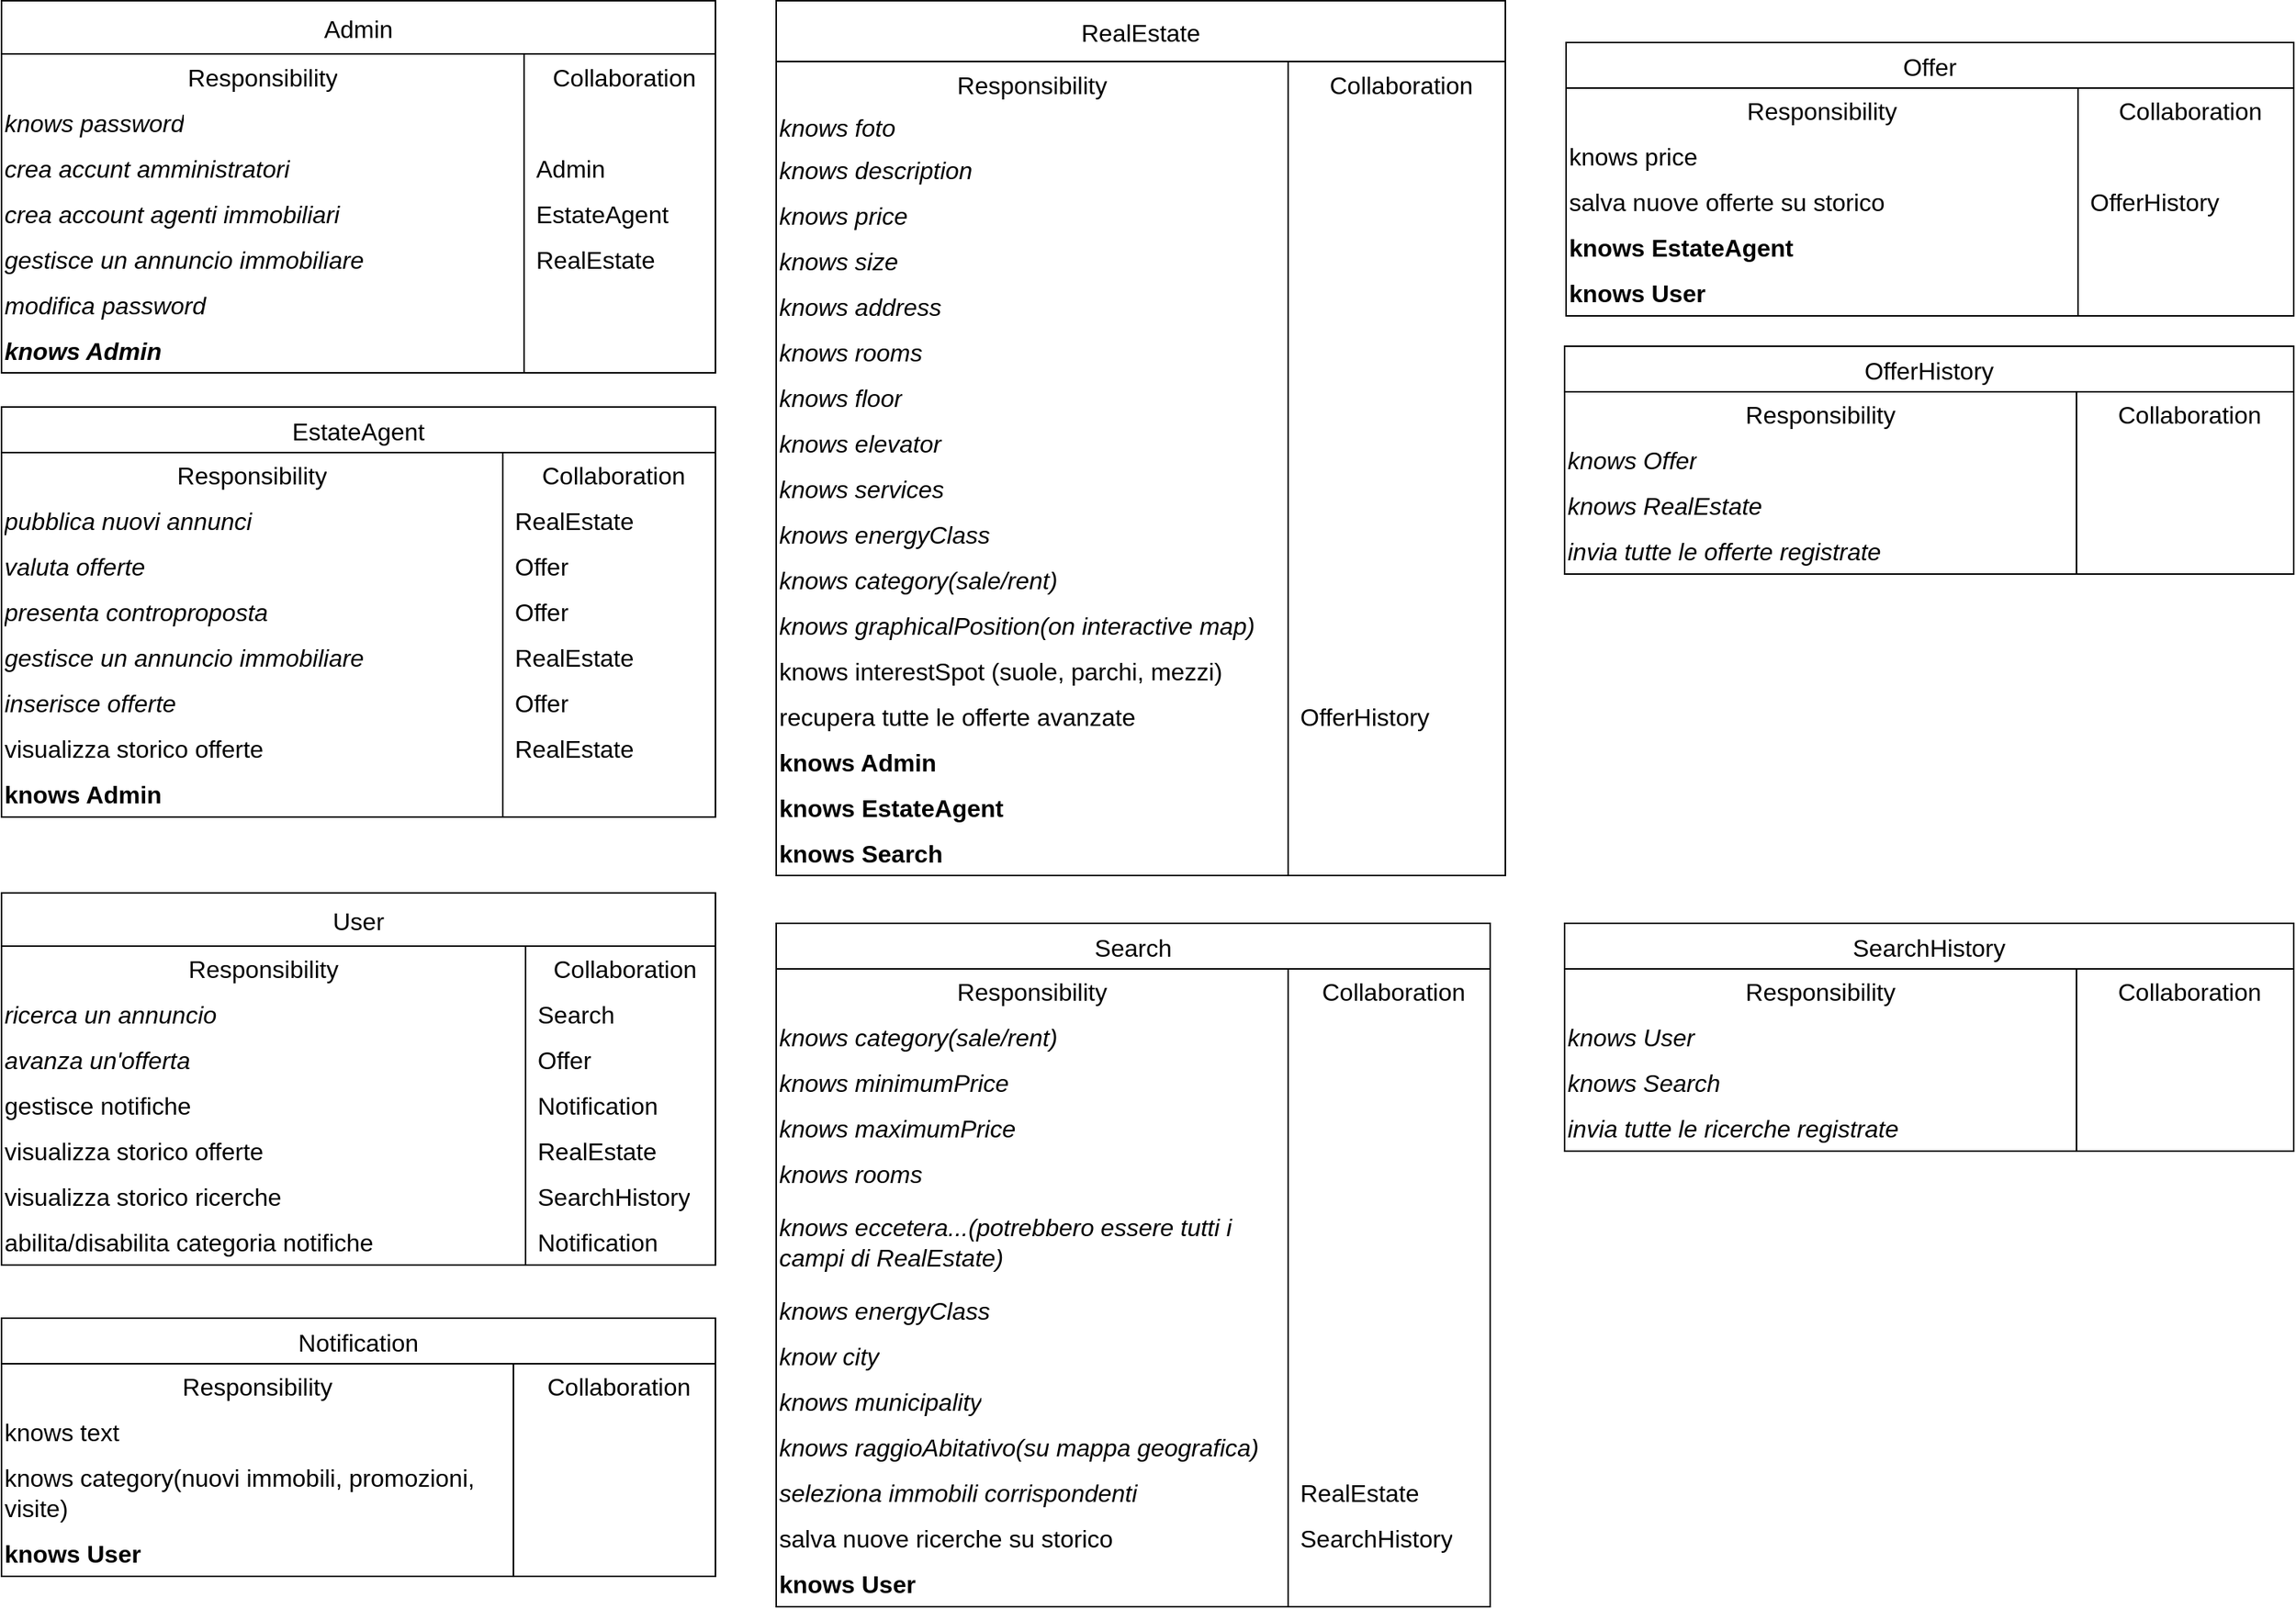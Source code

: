 <mxfile version="27.0.9" pages="2">
  <diagram name="Pagina-1" id="NExpdT4n-M5Fz09jf_9R">
    <mxGraphModel dx="2038" dy="1220" grid="1" gridSize="10" guides="1" tooltips="1" connect="1" arrows="1" fold="1" page="1" pageScale="1" pageWidth="827" pageHeight="1169" math="0" shadow="0">
      <root>
        <mxCell id="0" />
        <mxCell id="1" parent="0" />
        <mxCell id="uzvr32tLmRq_S6bv6JIV-51" value="Admin" style="shape=table;startSize=35;container=1;collapsible=0;childLayout=tableLayout;fixedRows=1;rowLines=0;fontStyle=0;strokeColor=default;fontSize=16;" parent="1" vertex="1">
          <mxGeometry x="10" y="12.5" width="470" height="245" as="geometry" />
        </mxCell>
        <mxCell id="uzvr32tLmRq_S6bv6JIV-52" value="" style="shape=tableRow;horizontal=0;startSize=0;swimlaneHead=0;swimlaneBody=0;top=0;left=0;bottom=0;right=0;collapsible=0;dropTarget=0;fillColor=none;points=[[0,0.5],[1,0.5]];portConstraint=eastwest;strokeColor=inherit;fontSize=16;" parent="uzvr32tLmRq_S6bv6JIV-51" vertex="1">
          <mxGeometry y="35" width="470" height="30" as="geometry" />
        </mxCell>
        <mxCell id="uzvr32tLmRq_S6bv6JIV-53" value="Responsibility" style="shape=partialRectangle;html=1;whiteSpace=wrap;connectable=0;fillColor=none;top=0;left=0;bottom=0;right=0;overflow=hidden;pointerEvents=1;strokeColor=inherit;fontSize=16;" parent="uzvr32tLmRq_S6bv6JIV-52" vertex="1">
          <mxGeometry width="344" height="30" as="geometry">
            <mxRectangle width="344" height="30" as="alternateBounds" />
          </mxGeometry>
        </mxCell>
        <mxCell id="uzvr32tLmRq_S6bv6JIV-54" value="Collaboration" style="shape=partialRectangle;html=1;whiteSpace=wrap;connectable=0;fillColor=none;top=0;left=0;bottom=0;right=0;align=center;spacingLeft=6;overflow=hidden;strokeColor=inherit;fontSize=16;" parent="uzvr32tLmRq_S6bv6JIV-52" vertex="1">
          <mxGeometry x="344" width="126" height="30" as="geometry">
            <mxRectangle width="126" height="30" as="alternateBounds" />
          </mxGeometry>
        </mxCell>
        <mxCell id="uzvr32tLmRq_S6bv6JIV-202" style="shape=tableRow;horizontal=0;startSize=0;swimlaneHead=0;swimlaneBody=0;top=0;left=0;bottom=0;right=0;collapsible=0;dropTarget=0;fillColor=none;points=[[0,0.5],[1,0.5]];portConstraint=eastwest;strokeColor=inherit;fontSize=16;" parent="uzvr32tLmRq_S6bv6JIV-51" vertex="1">
          <mxGeometry y="65" width="470" height="30" as="geometry" />
        </mxCell>
        <mxCell id="uzvr32tLmRq_S6bv6JIV-203" value="knows password" style="shape=partialRectangle;html=1;whiteSpace=wrap;connectable=0;fillColor=none;top=0;left=0;bottom=0;right=0;overflow=hidden;strokeColor=inherit;fontSize=16;align=left;fontStyle=2" parent="uzvr32tLmRq_S6bv6JIV-202" vertex="1">
          <mxGeometry width="344" height="30" as="geometry">
            <mxRectangle width="344" height="30" as="alternateBounds" />
          </mxGeometry>
        </mxCell>
        <mxCell id="uzvr32tLmRq_S6bv6JIV-204" style="shape=partialRectangle;html=1;whiteSpace=wrap;connectable=0;fillColor=none;top=0;left=0;bottom=0;right=0;align=left;spacingLeft=6;overflow=hidden;strokeColor=inherit;fontSize=16;" parent="uzvr32tLmRq_S6bv6JIV-202" vertex="1">
          <mxGeometry x="344" width="126" height="30" as="geometry">
            <mxRectangle width="126" height="30" as="alternateBounds" />
          </mxGeometry>
        </mxCell>
        <mxCell id="uzvr32tLmRq_S6bv6JIV-65" style="shape=tableRow;horizontal=0;startSize=0;swimlaneHead=0;swimlaneBody=0;top=0;left=0;bottom=0;right=0;collapsible=0;dropTarget=0;fillColor=none;points=[[0,0.5],[1,0.5]];portConstraint=eastwest;strokeColor=inherit;fontSize=16;" parent="uzvr32tLmRq_S6bv6JIV-51" vertex="1">
          <mxGeometry y="95" width="470" height="30" as="geometry" />
        </mxCell>
        <mxCell id="uzvr32tLmRq_S6bv6JIV-66" value="crea accunt amministratori" style="shape=partialRectangle;html=1;whiteSpace=wrap;connectable=0;fillColor=none;top=0;left=0;bottom=0;right=0;overflow=hidden;strokeColor=inherit;fontSize=16;align=left;fontStyle=2" parent="uzvr32tLmRq_S6bv6JIV-65" vertex="1">
          <mxGeometry width="344" height="30" as="geometry">
            <mxRectangle width="344" height="30" as="alternateBounds" />
          </mxGeometry>
        </mxCell>
        <mxCell id="uzvr32tLmRq_S6bv6JIV-67" value="Admin" style="shape=partialRectangle;html=1;whiteSpace=wrap;connectable=0;fillColor=none;top=0;left=0;bottom=0;right=0;align=left;spacingLeft=6;overflow=hidden;strokeColor=inherit;fontSize=16;" parent="uzvr32tLmRq_S6bv6JIV-65" vertex="1">
          <mxGeometry x="344" width="126" height="30" as="geometry">
            <mxRectangle width="126" height="30" as="alternateBounds" />
          </mxGeometry>
        </mxCell>
        <mxCell id="uzvr32tLmRq_S6bv6JIV-55" value="" style="shape=tableRow;horizontal=0;startSize=0;swimlaneHead=0;swimlaneBody=0;top=0;left=0;bottom=0;right=0;collapsible=0;dropTarget=0;fillColor=none;points=[[0,0.5],[1,0.5]];portConstraint=eastwest;strokeColor=inherit;fontSize=16;" parent="uzvr32tLmRq_S6bv6JIV-51" vertex="1">
          <mxGeometry y="125" width="470" height="30" as="geometry" />
        </mxCell>
        <mxCell id="uzvr32tLmRq_S6bv6JIV-56" value="crea account agenti immobiliari" style="shape=partialRectangle;html=1;whiteSpace=wrap;connectable=0;fillColor=none;top=0;left=0;bottom=0;right=0;overflow=hidden;strokeColor=inherit;fontSize=16;align=left;fontStyle=2" parent="uzvr32tLmRq_S6bv6JIV-55" vertex="1">
          <mxGeometry width="344" height="30" as="geometry">
            <mxRectangle width="344" height="30" as="alternateBounds" />
          </mxGeometry>
        </mxCell>
        <mxCell id="uzvr32tLmRq_S6bv6JIV-57" value="EstateAgent" style="shape=partialRectangle;html=1;whiteSpace=wrap;connectable=0;fillColor=none;top=0;left=0;bottom=0;right=0;align=left;spacingLeft=6;overflow=hidden;strokeColor=inherit;fontSize=16;" parent="uzvr32tLmRq_S6bv6JIV-55" vertex="1">
          <mxGeometry x="344" width="126" height="30" as="geometry">
            <mxRectangle width="126" height="30" as="alternateBounds" />
          </mxGeometry>
        </mxCell>
        <mxCell id="uzvr32tLmRq_S6bv6JIV-193" style="shape=tableRow;horizontal=0;startSize=0;swimlaneHead=0;swimlaneBody=0;top=0;left=0;bottom=0;right=0;collapsible=0;dropTarget=0;fillColor=none;points=[[0,0.5],[1,0.5]];portConstraint=eastwest;strokeColor=inherit;fontSize=16;" parent="uzvr32tLmRq_S6bv6JIV-51" vertex="1">
          <mxGeometry y="155" width="470" height="30" as="geometry" />
        </mxCell>
        <mxCell id="uzvr32tLmRq_S6bv6JIV-194" value="gestisce un annuncio immobiliare" style="shape=partialRectangle;html=1;whiteSpace=wrap;connectable=0;fillColor=none;top=0;left=0;bottom=0;right=0;overflow=hidden;strokeColor=inherit;fontSize=16;align=left;fontStyle=2" parent="uzvr32tLmRq_S6bv6JIV-193" vertex="1">
          <mxGeometry width="344" height="30" as="geometry">
            <mxRectangle width="344" height="30" as="alternateBounds" />
          </mxGeometry>
        </mxCell>
        <mxCell id="uzvr32tLmRq_S6bv6JIV-195" value="RealEstate" style="shape=partialRectangle;html=1;whiteSpace=wrap;connectable=0;fillColor=none;top=0;left=0;bottom=0;right=0;align=left;spacingLeft=6;overflow=hidden;strokeColor=inherit;fontSize=16;" parent="uzvr32tLmRq_S6bv6JIV-193" vertex="1">
          <mxGeometry x="344" width="126" height="30" as="geometry">
            <mxRectangle width="126" height="30" as="alternateBounds" />
          </mxGeometry>
        </mxCell>
        <mxCell id="uzvr32tLmRq_S6bv6JIV-205" style="shape=tableRow;horizontal=0;startSize=0;swimlaneHead=0;swimlaneBody=0;top=0;left=0;bottom=0;right=0;collapsible=0;dropTarget=0;fillColor=none;points=[[0,0.5],[1,0.5]];portConstraint=eastwest;strokeColor=inherit;fontSize=16;" parent="uzvr32tLmRq_S6bv6JIV-51" vertex="1">
          <mxGeometry y="185" width="470" height="30" as="geometry" />
        </mxCell>
        <mxCell id="uzvr32tLmRq_S6bv6JIV-206" value="&lt;i&gt;modifica password&lt;/i&gt;" style="shape=partialRectangle;html=1;whiteSpace=wrap;connectable=0;fillColor=none;top=0;left=0;bottom=0;right=0;overflow=hidden;strokeColor=inherit;fontSize=16;align=left;" parent="uzvr32tLmRq_S6bv6JIV-205" vertex="1">
          <mxGeometry width="344" height="30" as="geometry">
            <mxRectangle width="344" height="30" as="alternateBounds" />
          </mxGeometry>
        </mxCell>
        <mxCell id="uzvr32tLmRq_S6bv6JIV-207" style="shape=partialRectangle;html=1;whiteSpace=wrap;connectable=0;fillColor=none;top=0;left=0;bottom=0;right=0;align=left;spacingLeft=6;overflow=hidden;strokeColor=inherit;fontSize=16;" parent="uzvr32tLmRq_S6bv6JIV-205" vertex="1">
          <mxGeometry x="344" width="126" height="30" as="geometry">
            <mxRectangle width="126" height="30" as="alternateBounds" />
          </mxGeometry>
        </mxCell>
        <mxCell id="Iu4A93R2fXoeTpc24G31-28" style="shape=tableRow;horizontal=0;startSize=0;swimlaneHead=0;swimlaneBody=0;top=0;left=0;bottom=0;right=0;collapsible=0;dropTarget=0;fillColor=none;points=[[0,0.5],[1,0.5]];portConstraint=eastwest;strokeColor=inherit;fontSize=16;" parent="uzvr32tLmRq_S6bv6JIV-51" vertex="1">
          <mxGeometry y="215" width="470" height="30" as="geometry" />
        </mxCell>
        <mxCell id="Iu4A93R2fXoeTpc24G31-29" value="&lt;b&gt;knows Admin&lt;/b&gt;" style="shape=partialRectangle;html=1;whiteSpace=wrap;connectable=0;fillColor=none;top=0;left=0;bottom=0;right=0;overflow=hidden;strokeColor=inherit;fontSize=16;align=left;fontStyle=2" parent="Iu4A93R2fXoeTpc24G31-28" vertex="1">
          <mxGeometry width="344" height="30" as="geometry">
            <mxRectangle width="344" height="30" as="alternateBounds" />
          </mxGeometry>
        </mxCell>
        <mxCell id="Iu4A93R2fXoeTpc24G31-30" style="shape=partialRectangle;html=1;whiteSpace=wrap;connectable=0;fillColor=none;top=0;left=0;bottom=0;right=0;align=left;spacingLeft=6;overflow=hidden;strokeColor=inherit;fontSize=16;" parent="Iu4A93R2fXoeTpc24G31-28" vertex="1">
          <mxGeometry x="344" width="126" height="30" as="geometry">
            <mxRectangle width="126" height="30" as="alternateBounds" />
          </mxGeometry>
        </mxCell>
        <mxCell id="uzvr32tLmRq_S6bv6JIV-88" value="User" style="shape=table;startSize=35;container=1;collapsible=0;childLayout=tableLayout;fixedRows=1;rowLines=0;fontStyle=0;strokeColor=default;fontSize=16;" parent="1" vertex="1">
          <mxGeometry x="10" y="600" width="470" height="245" as="geometry" />
        </mxCell>
        <mxCell id="uzvr32tLmRq_S6bv6JIV-89" value="" style="shape=tableRow;horizontal=0;startSize=0;swimlaneHead=0;swimlaneBody=0;top=0;left=0;bottom=0;right=0;collapsible=0;dropTarget=0;fillColor=none;points=[[0,0.5],[1,0.5]];portConstraint=eastwest;strokeColor=inherit;fontSize=16;" parent="uzvr32tLmRq_S6bv6JIV-88" vertex="1">
          <mxGeometry y="35" width="470" height="30" as="geometry" />
        </mxCell>
        <mxCell id="uzvr32tLmRq_S6bv6JIV-90" value="Responsibility" style="shape=partialRectangle;html=1;whiteSpace=wrap;connectable=0;fillColor=none;top=0;left=0;bottom=0;right=0;overflow=hidden;pointerEvents=1;strokeColor=inherit;fontSize=16;" parent="uzvr32tLmRq_S6bv6JIV-89" vertex="1">
          <mxGeometry width="345" height="30" as="geometry">
            <mxRectangle width="345" height="30" as="alternateBounds" />
          </mxGeometry>
        </mxCell>
        <mxCell id="uzvr32tLmRq_S6bv6JIV-91" value="Collaboration" style="shape=partialRectangle;html=1;whiteSpace=wrap;connectable=0;fillColor=none;top=0;left=0;bottom=0;right=0;align=center;spacingLeft=6;overflow=hidden;strokeColor=inherit;fontSize=16;" parent="uzvr32tLmRq_S6bv6JIV-89" vertex="1">
          <mxGeometry x="345" width="125" height="30" as="geometry">
            <mxRectangle width="125" height="30" as="alternateBounds" />
          </mxGeometry>
        </mxCell>
        <mxCell id="uzvr32tLmRq_S6bv6JIV-136" style="shape=tableRow;horizontal=0;startSize=0;swimlaneHead=0;swimlaneBody=0;top=0;left=0;bottom=0;right=0;collapsible=0;dropTarget=0;fillColor=none;points=[[0,0.5],[1,0.5]];portConstraint=eastwest;strokeColor=inherit;fontSize=16;" parent="uzvr32tLmRq_S6bv6JIV-88" vertex="1">
          <mxGeometry y="65" width="470" height="30" as="geometry" />
        </mxCell>
        <mxCell id="uzvr32tLmRq_S6bv6JIV-137" value="&lt;i&gt;ricerca un annuncio&lt;/i&gt;" style="shape=partialRectangle;html=1;whiteSpace=wrap;connectable=0;fillColor=none;top=0;left=0;bottom=0;right=0;overflow=hidden;strokeColor=inherit;fontSize=16;align=left;" parent="uzvr32tLmRq_S6bv6JIV-136" vertex="1">
          <mxGeometry width="345" height="30" as="geometry">
            <mxRectangle width="345" height="30" as="alternateBounds" />
          </mxGeometry>
        </mxCell>
        <mxCell id="uzvr32tLmRq_S6bv6JIV-138" value="Search" style="shape=partialRectangle;html=1;whiteSpace=wrap;connectable=0;fillColor=none;top=0;left=0;bottom=0;right=0;align=left;spacingLeft=6;overflow=hidden;strokeColor=inherit;fontSize=16;" parent="uzvr32tLmRq_S6bv6JIV-136" vertex="1">
          <mxGeometry x="345" width="125" height="30" as="geometry">
            <mxRectangle width="125" height="30" as="alternateBounds" />
          </mxGeometry>
        </mxCell>
        <mxCell id="uzvr32tLmRq_S6bv6JIV-145" style="shape=tableRow;horizontal=0;startSize=0;swimlaneHead=0;swimlaneBody=0;top=0;left=0;bottom=0;right=0;collapsible=0;dropTarget=0;fillColor=none;points=[[0,0.5],[1,0.5]];portConstraint=eastwest;strokeColor=inherit;fontSize=16;" parent="uzvr32tLmRq_S6bv6JIV-88" vertex="1">
          <mxGeometry y="95" width="470" height="30" as="geometry" />
        </mxCell>
        <mxCell id="uzvr32tLmRq_S6bv6JIV-146" value="&lt;i&gt;avanza un&#39;offerta&lt;/i&gt;" style="shape=partialRectangle;html=1;whiteSpace=wrap;connectable=0;fillColor=none;top=0;left=0;bottom=0;right=0;overflow=hidden;strokeColor=inherit;fontSize=16;align=left;" parent="uzvr32tLmRq_S6bv6JIV-145" vertex="1">
          <mxGeometry width="345" height="30" as="geometry">
            <mxRectangle width="345" height="30" as="alternateBounds" />
          </mxGeometry>
        </mxCell>
        <mxCell id="uzvr32tLmRq_S6bv6JIV-147" value="Offer" style="shape=partialRectangle;html=1;whiteSpace=wrap;connectable=0;fillColor=none;top=0;left=0;bottom=0;right=0;align=left;spacingLeft=6;overflow=hidden;strokeColor=inherit;fontSize=16;" parent="uzvr32tLmRq_S6bv6JIV-145" vertex="1">
          <mxGeometry x="345" width="125" height="30" as="geometry">
            <mxRectangle width="125" height="30" as="alternateBounds" />
          </mxGeometry>
        </mxCell>
        <mxCell id="uzvr32tLmRq_S6bv6JIV-347" style="shape=tableRow;horizontal=0;startSize=0;swimlaneHead=0;swimlaneBody=0;top=0;left=0;bottom=0;right=0;collapsible=0;dropTarget=0;fillColor=none;points=[[0,0.5],[1,0.5]];portConstraint=eastwest;strokeColor=inherit;fontSize=16;" parent="uzvr32tLmRq_S6bv6JIV-88" vertex="1">
          <mxGeometry y="125" width="470" height="30" as="geometry" />
        </mxCell>
        <mxCell id="uzvr32tLmRq_S6bv6JIV-348" value="gestisce notifiche" style="shape=partialRectangle;html=1;whiteSpace=wrap;connectable=0;fillColor=none;top=0;left=0;bottom=0;right=0;overflow=hidden;strokeColor=inherit;fontSize=16;align=left;" parent="uzvr32tLmRq_S6bv6JIV-347" vertex="1">
          <mxGeometry width="345" height="30" as="geometry">
            <mxRectangle width="345" height="30" as="alternateBounds" />
          </mxGeometry>
        </mxCell>
        <mxCell id="uzvr32tLmRq_S6bv6JIV-349" value="Notification" style="shape=partialRectangle;html=1;whiteSpace=wrap;connectable=0;fillColor=none;top=0;left=0;bottom=0;right=0;align=left;spacingLeft=6;overflow=hidden;strokeColor=inherit;fontSize=16;" parent="uzvr32tLmRq_S6bv6JIV-347" vertex="1">
          <mxGeometry x="345" width="125" height="30" as="geometry">
            <mxRectangle width="125" height="30" as="alternateBounds" />
          </mxGeometry>
        </mxCell>
        <mxCell id="fabb9N2Cqd8_0TRRCXQg-123" style="shape=tableRow;horizontal=0;startSize=0;swimlaneHead=0;swimlaneBody=0;top=0;left=0;bottom=0;right=0;collapsible=0;dropTarget=0;fillColor=none;points=[[0,0.5],[1,0.5]];portConstraint=eastwest;strokeColor=inherit;fontSize=16;" parent="uzvr32tLmRq_S6bv6JIV-88" vertex="1">
          <mxGeometry y="155" width="470" height="30" as="geometry" />
        </mxCell>
        <mxCell id="fabb9N2Cqd8_0TRRCXQg-124" value="visualizza storico offerte" style="shape=partialRectangle;html=1;whiteSpace=wrap;connectable=0;fillColor=none;top=0;left=0;bottom=0;right=0;overflow=hidden;strokeColor=inherit;fontSize=16;align=left;" parent="fabb9N2Cqd8_0TRRCXQg-123" vertex="1">
          <mxGeometry width="345" height="30" as="geometry">
            <mxRectangle width="345" height="30" as="alternateBounds" />
          </mxGeometry>
        </mxCell>
        <mxCell id="fabb9N2Cqd8_0TRRCXQg-125" value="RealEstate" style="shape=partialRectangle;html=1;whiteSpace=wrap;connectable=0;fillColor=none;top=0;left=0;bottom=0;right=0;align=left;spacingLeft=6;overflow=hidden;strokeColor=inherit;fontSize=16;" parent="fabb9N2Cqd8_0TRRCXQg-123" vertex="1">
          <mxGeometry x="345" width="125" height="30" as="geometry">
            <mxRectangle width="125" height="30" as="alternateBounds" />
          </mxGeometry>
        </mxCell>
        <mxCell id="fabb9N2Cqd8_0TRRCXQg-135" style="shape=tableRow;horizontal=0;startSize=0;swimlaneHead=0;swimlaneBody=0;top=0;left=0;bottom=0;right=0;collapsible=0;dropTarget=0;fillColor=none;points=[[0,0.5],[1,0.5]];portConstraint=eastwest;strokeColor=inherit;fontSize=16;" parent="uzvr32tLmRq_S6bv6JIV-88" vertex="1">
          <mxGeometry y="185" width="470" height="30" as="geometry" />
        </mxCell>
        <mxCell id="fabb9N2Cqd8_0TRRCXQg-136" value="visualizza storico ricerche" style="shape=partialRectangle;html=1;whiteSpace=wrap;connectable=0;fillColor=none;top=0;left=0;bottom=0;right=0;overflow=hidden;strokeColor=inherit;fontSize=16;align=left;" parent="fabb9N2Cqd8_0TRRCXQg-135" vertex="1">
          <mxGeometry width="345" height="30" as="geometry">
            <mxRectangle width="345" height="30" as="alternateBounds" />
          </mxGeometry>
        </mxCell>
        <mxCell id="fabb9N2Cqd8_0TRRCXQg-137" value="SearchHistory" style="shape=partialRectangle;html=1;whiteSpace=wrap;connectable=0;fillColor=none;top=0;left=0;bottom=0;right=0;align=left;spacingLeft=6;overflow=hidden;strokeColor=inherit;fontSize=16;" parent="fabb9N2Cqd8_0TRRCXQg-135" vertex="1">
          <mxGeometry x="345" width="125" height="30" as="geometry">
            <mxRectangle width="125" height="30" as="alternateBounds" />
          </mxGeometry>
        </mxCell>
        <mxCell id="fabb9N2Cqd8_0TRRCXQg-138" style="shape=tableRow;horizontal=0;startSize=0;swimlaneHead=0;swimlaneBody=0;top=0;left=0;bottom=0;right=0;collapsible=0;dropTarget=0;fillColor=none;points=[[0,0.5],[1,0.5]];portConstraint=eastwest;strokeColor=inherit;fontSize=16;" parent="uzvr32tLmRq_S6bv6JIV-88" vertex="1">
          <mxGeometry y="215" width="470" height="30" as="geometry" />
        </mxCell>
        <mxCell id="fabb9N2Cqd8_0TRRCXQg-139" value="abilita/disabilita categoria notifiche" style="shape=partialRectangle;html=1;whiteSpace=wrap;connectable=0;fillColor=none;top=0;left=0;bottom=0;right=0;overflow=hidden;strokeColor=inherit;fontSize=16;align=left;" parent="fabb9N2Cqd8_0TRRCXQg-138" vertex="1">
          <mxGeometry width="345" height="30" as="geometry">
            <mxRectangle width="345" height="30" as="alternateBounds" />
          </mxGeometry>
        </mxCell>
        <mxCell id="fabb9N2Cqd8_0TRRCXQg-140" value="Notification" style="shape=partialRectangle;html=1;whiteSpace=wrap;connectable=0;fillColor=none;top=0;left=0;bottom=0;right=0;align=left;spacingLeft=6;overflow=hidden;strokeColor=inherit;fontSize=16;" parent="fabb9N2Cqd8_0TRRCXQg-138" vertex="1">
          <mxGeometry x="345" width="125" height="30" as="geometry">
            <mxRectangle width="125" height="30" as="alternateBounds" />
          </mxGeometry>
        </mxCell>
        <mxCell id="uzvr32tLmRq_S6bv6JIV-104" value="EstateAgent" style="shape=table;startSize=30;container=1;collapsible=0;childLayout=tableLayout;fixedRows=1;rowLines=0;fontStyle=0;strokeColor=default;fontSize=16;columnLines=1;swimlaneHead=1;swimlaneBody=1;noLabel=0;fixDash=0;resizeLast=0;resizeLastRow=0;fillStyle=auto;horizontal=1;top=1;bottom=1;left=1;right=1;rounded=0;swimlaneLine=1;metaEdit=0;backgroundOutline=0;" parent="1" vertex="1">
          <mxGeometry x="10" y="280" width="470" height="270" as="geometry" />
        </mxCell>
        <mxCell id="uzvr32tLmRq_S6bv6JIV-105" value="" style="shape=tableRow;horizontal=0;startSize=0;swimlaneHead=0;swimlaneBody=0;top=0;left=0;bottom=0;right=0;collapsible=0;dropTarget=0;fillColor=none;points=[[0,0.5],[1,0.5]];portConstraint=eastwest;strokeColor=inherit;fontSize=16;" parent="uzvr32tLmRq_S6bv6JIV-104" vertex="1">
          <mxGeometry y="30" width="470" height="30" as="geometry" />
        </mxCell>
        <mxCell id="uzvr32tLmRq_S6bv6JIV-106" value="Responsibility" style="shape=partialRectangle;html=1;whiteSpace=wrap;connectable=0;fillColor=none;top=0;left=0;bottom=0;right=0;overflow=hidden;pointerEvents=1;strokeColor=inherit;fontSize=16;" parent="uzvr32tLmRq_S6bv6JIV-105" vertex="1">
          <mxGeometry width="330" height="30" as="geometry">
            <mxRectangle width="330" height="30" as="alternateBounds" />
          </mxGeometry>
        </mxCell>
        <mxCell id="uzvr32tLmRq_S6bv6JIV-107" value="Collaboration" style="shape=partialRectangle;html=1;whiteSpace=wrap;connectable=0;fillColor=none;top=0;left=0;bottom=0;right=0;align=center;spacingLeft=6;overflow=hidden;strokeColor=inherit;fontSize=16;" parent="uzvr32tLmRq_S6bv6JIV-105" vertex="1">
          <mxGeometry x="330" width="140" height="30" as="geometry">
            <mxRectangle width="140" height="30" as="alternateBounds" />
          </mxGeometry>
        </mxCell>
        <mxCell id="uzvr32tLmRq_S6bv6JIV-108" style="shape=tableRow;horizontal=0;startSize=0;swimlaneHead=0;swimlaneBody=0;top=0;left=0;bottom=0;right=0;collapsible=0;dropTarget=0;fillColor=none;points=[[0,0.5],[1,0.5]];portConstraint=eastwest;strokeColor=inherit;fontSize=16;" parent="uzvr32tLmRq_S6bv6JIV-104" vertex="1">
          <mxGeometry y="60" width="470" height="30" as="geometry" />
        </mxCell>
        <mxCell id="uzvr32tLmRq_S6bv6JIV-109" value="pubblica nuovi annunci" style="shape=partialRectangle;html=1;whiteSpace=wrap;connectable=0;fillColor=none;top=0;left=0;bottom=0;right=0;overflow=hidden;strokeColor=inherit;fontSize=16;align=left;fontStyle=2" parent="uzvr32tLmRq_S6bv6JIV-108" vertex="1">
          <mxGeometry width="330" height="30" as="geometry">
            <mxRectangle width="330" height="30" as="alternateBounds" />
          </mxGeometry>
        </mxCell>
        <mxCell id="uzvr32tLmRq_S6bv6JIV-110" value="RealEstate" style="shape=partialRectangle;html=1;whiteSpace=wrap;connectable=0;fillColor=none;top=0;left=0;bottom=0;right=0;align=left;spacingLeft=6;overflow=hidden;strokeColor=inherit;fontSize=16;" parent="uzvr32tLmRq_S6bv6JIV-108" vertex="1">
          <mxGeometry x="330" width="140" height="30" as="geometry">
            <mxRectangle width="140" height="30" as="alternateBounds" />
          </mxGeometry>
        </mxCell>
        <mxCell id="uzvr32tLmRq_S6bv6JIV-148" style="shape=tableRow;horizontal=0;startSize=0;swimlaneHead=0;swimlaneBody=0;top=0;left=0;bottom=0;right=0;collapsible=0;dropTarget=0;fillColor=none;points=[[0,0.5],[1,0.5]];portConstraint=eastwest;strokeColor=inherit;fontSize=16;" parent="uzvr32tLmRq_S6bv6JIV-104" vertex="1">
          <mxGeometry y="90" width="470" height="30" as="geometry" />
        </mxCell>
        <mxCell id="uzvr32tLmRq_S6bv6JIV-149" value="&lt;i&gt;valuta offerte&lt;/i&gt;" style="shape=partialRectangle;html=1;whiteSpace=wrap;connectable=0;fillColor=none;top=0;left=0;bottom=0;right=0;overflow=hidden;strokeColor=inherit;fontSize=16;align=left;" parent="uzvr32tLmRq_S6bv6JIV-148" vertex="1">
          <mxGeometry width="330" height="30" as="geometry">
            <mxRectangle width="330" height="30" as="alternateBounds" />
          </mxGeometry>
        </mxCell>
        <mxCell id="uzvr32tLmRq_S6bv6JIV-150" value="Offer" style="shape=partialRectangle;html=1;whiteSpace=wrap;connectable=0;fillColor=none;top=0;left=0;bottom=0;right=0;align=left;spacingLeft=6;overflow=hidden;strokeColor=inherit;fontSize=16;" parent="uzvr32tLmRq_S6bv6JIV-148" vertex="1">
          <mxGeometry x="330" width="140" height="30" as="geometry">
            <mxRectangle width="140" height="30" as="alternateBounds" />
          </mxGeometry>
        </mxCell>
        <mxCell id="uzvr32tLmRq_S6bv6JIV-158" style="shape=tableRow;horizontal=0;startSize=0;swimlaneHead=0;swimlaneBody=0;top=0;left=0;bottom=0;right=0;collapsible=0;dropTarget=0;fillColor=none;points=[[0,0.5],[1,0.5]];portConstraint=eastwest;strokeColor=inherit;fontSize=16;fontStyle=2" parent="uzvr32tLmRq_S6bv6JIV-104" vertex="1">
          <mxGeometry y="120" width="470" height="30" as="geometry" />
        </mxCell>
        <mxCell id="uzvr32tLmRq_S6bv6JIV-159" value="&lt;i&gt;presenta controproposta&lt;/i&gt;" style="shape=partialRectangle;html=1;whiteSpace=wrap;connectable=0;fillColor=none;top=0;left=0;bottom=0;right=0;overflow=hidden;strokeColor=inherit;fontSize=16;align=left;" parent="uzvr32tLmRq_S6bv6JIV-158" vertex="1">
          <mxGeometry width="330" height="30" as="geometry">
            <mxRectangle width="330" height="30" as="alternateBounds" />
          </mxGeometry>
        </mxCell>
        <mxCell id="uzvr32tLmRq_S6bv6JIV-160" value="Offer" style="shape=partialRectangle;html=1;whiteSpace=wrap;connectable=0;fillColor=none;top=0;left=0;bottom=0;right=0;align=left;spacingLeft=6;overflow=hidden;strokeColor=inherit;fontSize=16;" parent="uzvr32tLmRq_S6bv6JIV-158" vertex="1">
          <mxGeometry x="330" width="140" height="30" as="geometry">
            <mxRectangle width="140" height="30" as="alternateBounds" />
          </mxGeometry>
        </mxCell>
        <mxCell id="uzvr32tLmRq_S6bv6JIV-196" style="shape=tableRow;horizontal=0;startSize=0;swimlaneHead=0;swimlaneBody=0;top=0;left=0;bottom=0;right=0;collapsible=0;dropTarget=0;fillColor=none;points=[[0,0.5],[1,0.5]];portConstraint=eastwest;strokeColor=inherit;fontSize=16;" parent="uzvr32tLmRq_S6bv6JIV-104" vertex="1">
          <mxGeometry y="150" width="470" height="30" as="geometry" />
        </mxCell>
        <mxCell id="uzvr32tLmRq_S6bv6JIV-197" value="gestisce un annuncio immobiliare" style="shape=partialRectangle;html=1;whiteSpace=wrap;connectable=0;fillColor=none;top=0;left=0;bottom=0;right=0;overflow=hidden;strokeColor=inherit;fontSize=16;align=left;fontStyle=2" parent="uzvr32tLmRq_S6bv6JIV-196" vertex="1">
          <mxGeometry width="330" height="30" as="geometry">
            <mxRectangle width="330" height="30" as="alternateBounds" />
          </mxGeometry>
        </mxCell>
        <mxCell id="uzvr32tLmRq_S6bv6JIV-198" value="RealEstate" style="shape=partialRectangle;html=1;whiteSpace=wrap;connectable=0;fillColor=none;top=0;left=0;bottom=0;right=0;align=left;spacingLeft=6;overflow=hidden;strokeColor=inherit;fontSize=16;" parent="uzvr32tLmRq_S6bv6JIV-196" vertex="1">
          <mxGeometry x="330" width="140" height="30" as="geometry">
            <mxRectangle width="140" height="30" as="alternateBounds" />
          </mxGeometry>
        </mxCell>
        <mxCell id="uzvr32tLmRq_S6bv6JIV-331" style="shape=tableRow;horizontal=0;startSize=0;swimlaneHead=0;swimlaneBody=0;top=0;left=0;bottom=0;right=0;collapsible=0;dropTarget=0;fillColor=none;points=[[0,0.5],[1,0.5]];portConstraint=eastwest;strokeColor=inherit;fontSize=16;" parent="uzvr32tLmRq_S6bv6JIV-104" vertex="1">
          <mxGeometry y="180" width="470" height="30" as="geometry" />
        </mxCell>
        <mxCell id="uzvr32tLmRq_S6bv6JIV-332" value="&lt;i&gt;inserisce offerte&lt;/i&gt;" style="shape=partialRectangle;html=1;whiteSpace=wrap;connectable=0;fillColor=none;top=0;left=0;bottom=0;right=0;overflow=hidden;strokeColor=inherit;fontSize=16;align=left;" parent="uzvr32tLmRq_S6bv6JIV-331" vertex="1">
          <mxGeometry width="330" height="30" as="geometry">
            <mxRectangle width="330" height="30" as="alternateBounds" />
          </mxGeometry>
        </mxCell>
        <mxCell id="uzvr32tLmRq_S6bv6JIV-333" value="Offer" style="shape=partialRectangle;html=1;whiteSpace=wrap;connectable=0;fillColor=none;top=0;left=0;bottom=0;right=0;align=left;spacingLeft=6;overflow=hidden;strokeColor=inherit;fontSize=16;" parent="uzvr32tLmRq_S6bv6JIV-331" vertex="1">
          <mxGeometry x="330" width="140" height="30" as="geometry">
            <mxRectangle width="140" height="30" as="alternateBounds" />
          </mxGeometry>
        </mxCell>
        <mxCell id="fabb9N2Cqd8_0TRRCXQg-120" style="shape=tableRow;horizontal=0;startSize=0;swimlaneHead=0;swimlaneBody=0;top=0;left=0;bottom=0;right=0;collapsible=0;dropTarget=0;fillColor=none;points=[[0,0.5],[1,0.5]];portConstraint=eastwest;strokeColor=inherit;fontSize=16;" parent="uzvr32tLmRq_S6bv6JIV-104" vertex="1">
          <mxGeometry y="210" width="470" height="30" as="geometry" />
        </mxCell>
        <mxCell id="fabb9N2Cqd8_0TRRCXQg-121" value="visualizza storico offerte" style="shape=partialRectangle;html=1;whiteSpace=wrap;connectable=0;fillColor=none;top=0;left=0;bottom=0;right=0;overflow=hidden;strokeColor=inherit;fontSize=16;align=left;" parent="fabb9N2Cqd8_0TRRCXQg-120" vertex="1">
          <mxGeometry width="330" height="30" as="geometry">
            <mxRectangle width="330" height="30" as="alternateBounds" />
          </mxGeometry>
        </mxCell>
        <mxCell id="fabb9N2Cqd8_0TRRCXQg-122" value="RealEstate" style="shape=partialRectangle;html=1;whiteSpace=wrap;connectable=0;fillColor=none;top=0;left=0;bottom=0;right=0;align=left;spacingLeft=6;overflow=hidden;strokeColor=inherit;fontSize=16;" parent="fabb9N2Cqd8_0TRRCXQg-120" vertex="1">
          <mxGeometry x="330" width="140" height="30" as="geometry">
            <mxRectangle width="140" height="30" as="alternateBounds" />
          </mxGeometry>
        </mxCell>
        <mxCell id="Iu4A93R2fXoeTpc24G31-31" style="shape=tableRow;horizontal=0;startSize=0;swimlaneHead=0;swimlaneBody=0;top=0;left=0;bottom=0;right=0;collapsible=0;dropTarget=0;fillColor=none;points=[[0,0.5],[1,0.5]];portConstraint=eastwest;strokeColor=inherit;fontSize=16;" parent="uzvr32tLmRq_S6bv6JIV-104" vertex="1">
          <mxGeometry y="240" width="470" height="30" as="geometry" />
        </mxCell>
        <mxCell id="Iu4A93R2fXoeTpc24G31-32" value="&lt;b&gt;knows Admin&lt;/b&gt;" style="shape=partialRectangle;html=1;whiteSpace=wrap;connectable=0;fillColor=none;top=0;left=0;bottom=0;right=0;overflow=hidden;strokeColor=inherit;fontSize=16;align=left;" parent="Iu4A93R2fXoeTpc24G31-31" vertex="1">
          <mxGeometry width="330" height="30" as="geometry">
            <mxRectangle width="330" height="30" as="alternateBounds" />
          </mxGeometry>
        </mxCell>
        <mxCell id="Iu4A93R2fXoeTpc24G31-33" style="shape=partialRectangle;html=1;whiteSpace=wrap;connectable=0;fillColor=none;top=0;left=0;bottom=0;right=0;align=left;spacingLeft=6;overflow=hidden;strokeColor=inherit;fontSize=16;" parent="Iu4A93R2fXoeTpc24G31-31" vertex="1">
          <mxGeometry x="330" width="140" height="30" as="geometry">
            <mxRectangle width="140" height="30" as="alternateBounds" />
          </mxGeometry>
        </mxCell>
        <mxCell id="uzvr32tLmRq_S6bv6JIV-120" value="RealEstate" style="shape=table;startSize=40;container=1;collapsible=0;childLayout=tableLayout;fixedRows=1;rowLines=0;fontStyle=0;strokeColor=default;fontSize=16;" parent="1" vertex="1">
          <mxGeometry x="520" y="12.5" width="480" height="576" as="geometry" />
        </mxCell>
        <mxCell id="uzvr32tLmRq_S6bv6JIV-121" value="" style="shape=tableRow;horizontal=0;startSize=0;swimlaneHead=0;swimlaneBody=0;top=0;left=0;bottom=0;right=0;collapsible=0;dropTarget=0;fillColor=none;points=[[0,0.5],[1,0.5]];portConstraint=eastwest;strokeColor=inherit;fontSize=16;" parent="uzvr32tLmRq_S6bv6JIV-120" vertex="1">
          <mxGeometry y="40" width="480" height="30" as="geometry" />
        </mxCell>
        <mxCell id="uzvr32tLmRq_S6bv6JIV-122" value="Responsibility" style="shape=partialRectangle;html=1;whiteSpace=wrap;connectable=0;fillColor=none;top=0;left=0;bottom=0;right=0;overflow=hidden;pointerEvents=1;strokeColor=inherit;fontSize=16;" parent="uzvr32tLmRq_S6bv6JIV-121" vertex="1">
          <mxGeometry width="337" height="30" as="geometry">
            <mxRectangle width="337" height="30" as="alternateBounds" />
          </mxGeometry>
        </mxCell>
        <mxCell id="uzvr32tLmRq_S6bv6JIV-123" value="Collaboration" style="shape=partialRectangle;html=1;whiteSpace=wrap;connectable=0;fillColor=none;top=0;left=0;bottom=0;right=0;align=center;spacingLeft=6;overflow=hidden;strokeColor=inherit;fontSize=16;" parent="uzvr32tLmRq_S6bv6JIV-121" vertex="1">
          <mxGeometry x="337" width="143" height="30" as="geometry">
            <mxRectangle width="143" height="30" as="alternateBounds" />
          </mxGeometry>
        </mxCell>
        <mxCell id="uzvr32tLmRq_S6bv6JIV-124" style="shape=tableRow;horizontal=0;startSize=0;swimlaneHead=0;swimlaneBody=0;top=0;left=0;bottom=0;right=0;collapsible=0;dropTarget=0;fillColor=none;points=[[0,0.5],[1,0.5]];portConstraint=eastwest;strokeColor=inherit;fontSize=16;" parent="uzvr32tLmRq_S6bv6JIV-120" vertex="1">
          <mxGeometry y="70" width="480" height="26" as="geometry" />
        </mxCell>
        <mxCell id="uzvr32tLmRq_S6bv6JIV-125" value="knows foto" style="shape=partialRectangle;html=1;whiteSpace=wrap;connectable=0;fillColor=none;top=0;left=0;bottom=0;right=0;overflow=hidden;strokeColor=inherit;fontSize=16;align=left;fontStyle=2" parent="uzvr32tLmRq_S6bv6JIV-124" vertex="1">
          <mxGeometry width="337" height="26" as="geometry">
            <mxRectangle width="337" height="26" as="alternateBounds" />
          </mxGeometry>
        </mxCell>
        <mxCell id="uzvr32tLmRq_S6bv6JIV-126" value="" style="shape=partialRectangle;html=1;whiteSpace=wrap;connectable=0;fillColor=none;top=0;left=0;bottom=0;right=0;align=left;spacingLeft=6;overflow=hidden;strokeColor=inherit;fontSize=16;" parent="uzvr32tLmRq_S6bv6JIV-124" vertex="1">
          <mxGeometry x="337" width="143" height="26" as="geometry">
            <mxRectangle width="143" height="26" as="alternateBounds" />
          </mxGeometry>
        </mxCell>
        <mxCell id="uzvr32tLmRq_S6bv6JIV-226" style="shape=tableRow;horizontal=0;startSize=0;swimlaneHead=0;swimlaneBody=0;top=0;left=0;bottom=0;right=0;collapsible=0;dropTarget=0;fillColor=none;points=[[0,0.5],[1,0.5]];portConstraint=eastwest;strokeColor=inherit;fontSize=16;" parent="uzvr32tLmRq_S6bv6JIV-120" vertex="1">
          <mxGeometry y="96" width="480" height="30" as="geometry" />
        </mxCell>
        <mxCell id="uzvr32tLmRq_S6bv6JIV-227" value="knows description" style="shape=partialRectangle;html=1;whiteSpace=wrap;connectable=0;fillColor=none;top=0;left=0;bottom=0;right=0;overflow=hidden;strokeColor=inherit;fontSize=16;align=left;fontStyle=2" parent="uzvr32tLmRq_S6bv6JIV-226" vertex="1">
          <mxGeometry width="337" height="30" as="geometry">
            <mxRectangle width="337" height="30" as="alternateBounds" />
          </mxGeometry>
        </mxCell>
        <mxCell id="uzvr32tLmRq_S6bv6JIV-228" style="shape=partialRectangle;html=1;whiteSpace=wrap;connectable=0;fillColor=none;top=0;left=0;bottom=0;right=0;align=left;spacingLeft=6;overflow=hidden;strokeColor=inherit;fontSize=16;" parent="uzvr32tLmRq_S6bv6JIV-226" vertex="1">
          <mxGeometry x="337" width="143" height="30" as="geometry">
            <mxRectangle width="143" height="30" as="alternateBounds" />
          </mxGeometry>
        </mxCell>
        <mxCell id="fabb9N2Cqd8_0TRRCXQg-1" style="shape=tableRow;horizontal=0;startSize=0;swimlaneHead=0;swimlaneBody=0;top=0;left=0;bottom=0;right=0;collapsible=0;dropTarget=0;fillColor=none;points=[[0,0.5],[1,0.5]];portConstraint=eastwest;strokeColor=inherit;fontSize=16;" parent="uzvr32tLmRq_S6bv6JIV-120" vertex="1">
          <mxGeometry y="126" width="480" height="30" as="geometry" />
        </mxCell>
        <mxCell id="fabb9N2Cqd8_0TRRCXQg-2" value="knows price" style="shape=partialRectangle;html=1;whiteSpace=wrap;connectable=0;fillColor=none;top=0;left=0;bottom=0;right=0;overflow=hidden;strokeColor=inherit;fontSize=16;align=left;fontStyle=2" parent="fabb9N2Cqd8_0TRRCXQg-1" vertex="1">
          <mxGeometry width="337" height="30" as="geometry">
            <mxRectangle width="337" height="30" as="alternateBounds" />
          </mxGeometry>
        </mxCell>
        <mxCell id="fabb9N2Cqd8_0TRRCXQg-3" style="shape=partialRectangle;html=1;whiteSpace=wrap;connectable=0;fillColor=none;top=0;left=0;bottom=0;right=0;align=left;spacingLeft=6;overflow=hidden;strokeColor=inherit;fontSize=16;" parent="fabb9N2Cqd8_0TRRCXQg-1" vertex="1">
          <mxGeometry x="337" width="143" height="30" as="geometry">
            <mxRectangle width="143" height="30" as="alternateBounds" />
          </mxGeometry>
        </mxCell>
        <mxCell id="uzvr32tLmRq_S6bv6JIV-229" style="shape=tableRow;horizontal=0;startSize=0;swimlaneHead=0;swimlaneBody=0;top=0;left=0;bottom=0;right=0;collapsible=0;dropTarget=0;fillColor=none;points=[[0,0.5],[1,0.5]];portConstraint=eastwest;strokeColor=inherit;fontSize=16;" parent="uzvr32tLmRq_S6bv6JIV-120" vertex="1">
          <mxGeometry y="156" width="480" height="30" as="geometry" />
        </mxCell>
        <mxCell id="uzvr32tLmRq_S6bv6JIV-230" value="knows size" style="shape=partialRectangle;html=1;whiteSpace=wrap;connectable=0;fillColor=none;top=0;left=0;bottom=0;right=0;overflow=hidden;strokeColor=inherit;fontSize=16;align=left;fontStyle=2" parent="uzvr32tLmRq_S6bv6JIV-229" vertex="1">
          <mxGeometry width="337" height="30" as="geometry">
            <mxRectangle width="337" height="30" as="alternateBounds" />
          </mxGeometry>
        </mxCell>
        <mxCell id="uzvr32tLmRq_S6bv6JIV-231" style="shape=partialRectangle;html=1;whiteSpace=wrap;connectable=0;fillColor=none;top=0;left=0;bottom=0;right=0;align=left;spacingLeft=6;overflow=hidden;strokeColor=inherit;fontSize=16;" parent="uzvr32tLmRq_S6bv6JIV-229" vertex="1">
          <mxGeometry x="337" width="143" height="30" as="geometry">
            <mxRectangle width="143" height="30" as="alternateBounds" />
          </mxGeometry>
        </mxCell>
        <mxCell id="uzvr32tLmRq_S6bv6JIV-232" style="shape=tableRow;horizontal=0;startSize=0;swimlaneHead=0;swimlaneBody=0;top=0;left=0;bottom=0;right=0;collapsible=0;dropTarget=0;fillColor=none;points=[[0,0.5],[1,0.5]];portConstraint=eastwest;strokeColor=inherit;fontSize=16;" parent="uzvr32tLmRq_S6bv6JIV-120" vertex="1">
          <mxGeometry y="186" width="480" height="30" as="geometry" />
        </mxCell>
        <mxCell id="uzvr32tLmRq_S6bv6JIV-233" value="knows address" style="shape=partialRectangle;html=1;whiteSpace=wrap;connectable=0;fillColor=none;top=0;left=0;bottom=0;right=0;overflow=hidden;strokeColor=inherit;fontSize=16;align=left;fontStyle=2" parent="uzvr32tLmRq_S6bv6JIV-232" vertex="1">
          <mxGeometry width="337" height="30" as="geometry">
            <mxRectangle width="337" height="30" as="alternateBounds" />
          </mxGeometry>
        </mxCell>
        <mxCell id="uzvr32tLmRq_S6bv6JIV-234" style="shape=partialRectangle;html=1;whiteSpace=wrap;connectable=0;fillColor=none;top=0;left=0;bottom=0;right=0;align=left;spacingLeft=6;overflow=hidden;strokeColor=inherit;fontSize=16;" parent="uzvr32tLmRq_S6bv6JIV-232" vertex="1">
          <mxGeometry x="337" width="143" height="30" as="geometry">
            <mxRectangle width="143" height="30" as="alternateBounds" />
          </mxGeometry>
        </mxCell>
        <mxCell id="fabb9N2Cqd8_0TRRCXQg-4" style="shape=tableRow;horizontal=0;startSize=0;swimlaneHead=0;swimlaneBody=0;top=0;left=0;bottom=0;right=0;collapsible=0;dropTarget=0;fillColor=none;points=[[0,0.5],[1,0.5]];portConstraint=eastwest;strokeColor=inherit;fontSize=16;" parent="uzvr32tLmRq_S6bv6JIV-120" vertex="1">
          <mxGeometry y="216" width="480" height="30" as="geometry" />
        </mxCell>
        <mxCell id="fabb9N2Cqd8_0TRRCXQg-5" value="knows rooms" style="shape=partialRectangle;html=1;whiteSpace=wrap;connectable=0;fillColor=none;top=0;left=0;bottom=0;right=0;overflow=hidden;strokeColor=inherit;fontSize=16;align=left;fontStyle=2" parent="fabb9N2Cqd8_0TRRCXQg-4" vertex="1">
          <mxGeometry width="337" height="30" as="geometry">
            <mxRectangle width="337" height="30" as="alternateBounds" />
          </mxGeometry>
        </mxCell>
        <mxCell id="fabb9N2Cqd8_0TRRCXQg-6" style="shape=partialRectangle;html=1;whiteSpace=wrap;connectable=0;fillColor=none;top=0;left=0;bottom=0;right=0;align=left;spacingLeft=6;overflow=hidden;strokeColor=inherit;fontSize=16;" parent="fabb9N2Cqd8_0TRRCXQg-4" vertex="1">
          <mxGeometry x="337" width="143" height="30" as="geometry">
            <mxRectangle width="143" height="30" as="alternateBounds" />
          </mxGeometry>
        </mxCell>
        <mxCell id="uzvr32tLmRq_S6bv6JIV-235" style="shape=tableRow;horizontal=0;startSize=0;swimlaneHead=0;swimlaneBody=0;top=0;left=0;bottom=0;right=0;collapsible=0;dropTarget=0;fillColor=none;points=[[0,0.5],[1,0.5]];portConstraint=eastwest;strokeColor=inherit;fontSize=16;" parent="uzvr32tLmRq_S6bv6JIV-120" vertex="1">
          <mxGeometry y="246" width="480" height="30" as="geometry" />
        </mxCell>
        <mxCell id="uzvr32tLmRq_S6bv6JIV-236" value="knows floor" style="shape=partialRectangle;html=1;whiteSpace=wrap;connectable=0;fillColor=none;top=0;left=0;bottom=0;right=0;overflow=hidden;strokeColor=inherit;fontSize=16;align=left;fontStyle=2" parent="uzvr32tLmRq_S6bv6JIV-235" vertex="1">
          <mxGeometry width="337" height="30" as="geometry">
            <mxRectangle width="337" height="30" as="alternateBounds" />
          </mxGeometry>
        </mxCell>
        <mxCell id="uzvr32tLmRq_S6bv6JIV-237" style="shape=partialRectangle;html=1;whiteSpace=wrap;connectable=0;fillColor=none;top=0;left=0;bottom=0;right=0;align=left;spacingLeft=6;overflow=hidden;strokeColor=inherit;fontSize=16;" parent="uzvr32tLmRq_S6bv6JIV-235" vertex="1">
          <mxGeometry x="337" width="143" height="30" as="geometry">
            <mxRectangle width="143" height="30" as="alternateBounds" />
          </mxGeometry>
        </mxCell>
        <mxCell id="fabb9N2Cqd8_0TRRCXQg-7" style="shape=tableRow;horizontal=0;startSize=0;swimlaneHead=0;swimlaneBody=0;top=0;left=0;bottom=0;right=0;collapsible=0;dropTarget=0;fillColor=none;points=[[0,0.5],[1,0.5]];portConstraint=eastwest;strokeColor=inherit;fontSize=16;" parent="uzvr32tLmRq_S6bv6JIV-120" vertex="1">
          <mxGeometry y="276" width="480" height="30" as="geometry" />
        </mxCell>
        <mxCell id="fabb9N2Cqd8_0TRRCXQg-8" value="knows elevator" style="shape=partialRectangle;html=1;whiteSpace=wrap;connectable=0;fillColor=none;top=0;left=0;bottom=0;right=0;overflow=hidden;strokeColor=inherit;fontSize=16;align=left;fontStyle=2" parent="fabb9N2Cqd8_0TRRCXQg-7" vertex="1">
          <mxGeometry width="337" height="30" as="geometry">
            <mxRectangle width="337" height="30" as="alternateBounds" />
          </mxGeometry>
        </mxCell>
        <mxCell id="fabb9N2Cqd8_0TRRCXQg-9" style="shape=partialRectangle;html=1;whiteSpace=wrap;connectable=0;fillColor=none;top=0;left=0;bottom=0;right=0;align=left;spacingLeft=6;overflow=hidden;strokeColor=inherit;fontSize=16;" parent="fabb9N2Cqd8_0TRRCXQg-7" vertex="1">
          <mxGeometry x="337" width="143" height="30" as="geometry">
            <mxRectangle width="143" height="30" as="alternateBounds" />
          </mxGeometry>
        </mxCell>
        <mxCell id="fabb9N2Cqd8_0TRRCXQg-10" style="shape=tableRow;horizontal=0;startSize=0;swimlaneHead=0;swimlaneBody=0;top=0;left=0;bottom=0;right=0;collapsible=0;dropTarget=0;fillColor=none;points=[[0,0.5],[1,0.5]];portConstraint=eastwest;strokeColor=inherit;fontSize=16;" parent="uzvr32tLmRq_S6bv6JIV-120" vertex="1">
          <mxGeometry y="306" width="480" height="30" as="geometry" />
        </mxCell>
        <mxCell id="fabb9N2Cqd8_0TRRCXQg-11" value="knows services" style="shape=partialRectangle;html=1;whiteSpace=wrap;connectable=0;fillColor=none;top=0;left=0;bottom=0;right=0;overflow=hidden;strokeColor=inherit;fontSize=16;align=left;fontStyle=2" parent="fabb9N2Cqd8_0TRRCXQg-10" vertex="1">
          <mxGeometry width="337" height="30" as="geometry">
            <mxRectangle width="337" height="30" as="alternateBounds" />
          </mxGeometry>
        </mxCell>
        <mxCell id="fabb9N2Cqd8_0TRRCXQg-12" style="shape=partialRectangle;html=1;whiteSpace=wrap;connectable=0;fillColor=none;top=0;left=0;bottom=0;right=0;align=left;spacingLeft=6;overflow=hidden;strokeColor=inherit;fontSize=16;" parent="fabb9N2Cqd8_0TRRCXQg-10" vertex="1">
          <mxGeometry x="337" width="143" height="30" as="geometry">
            <mxRectangle width="143" height="30" as="alternateBounds" />
          </mxGeometry>
        </mxCell>
        <mxCell id="uzvr32tLmRq_S6bv6JIV-241" style="shape=tableRow;horizontal=0;startSize=0;swimlaneHead=0;swimlaneBody=0;top=0;left=0;bottom=0;right=0;collapsible=0;dropTarget=0;fillColor=none;points=[[0,0.5],[1,0.5]];portConstraint=eastwest;strokeColor=inherit;fontSize=16;" parent="uzvr32tLmRq_S6bv6JIV-120" vertex="1">
          <mxGeometry y="336" width="480" height="30" as="geometry" />
        </mxCell>
        <mxCell id="uzvr32tLmRq_S6bv6JIV-242" value="knows energyClass" style="shape=partialRectangle;html=1;whiteSpace=wrap;connectable=0;fillColor=none;top=0;left=0;bottom=0;right=0;overflow=hidden;strokeColor=inherit;fontSize=16;align=left;fontStyle=2" parent="uzvr32tLmRq_S6bv6JIV-241" vertex="1">
          <mxGeometry width="337" height="30" as="geometry">
            <mxRectangle width="337" height="30" as="alternateBounds" />
          </mxGeometry>
        </mxCell>
        <mxCell id="uzvr32tLmRq_S6bv6JIV-243" style="shape=partialRectangle;html=1;whiteSpace=wrap;connectable=0;fillColor=none;top=0;left=0;bottom=0;right=0;align=left;spacingLeft=6;overflow=hidden;strokeColor=inherit;fontSize=16;" parent="uzvr32tLmRq_S6bv6JIV-241" vertex="1">
          <mxGeometry x="337" width="143" height="30" as="geometry">
            <mxRectangle width="143" height="30" as="alternateBounds" />
          </mxGeometry>
        </mxCell>
        <mxCell id="uzvr32tLmRq_S6bv6JIV-290" style="shape=tableRow;horizontal=0;startSize=0;swimlaneHead=0;swimlaneBody=0;top=0;left=0;bottom=0;right=0;collapsible=0;dropTarget=0;fillColor=none;points=[[0,0.5],[1,0.5]];portConstraint=eastwest;strokeColor=inherit;fontSize=16;" parent="uzvr32tLmRq_S6bv6JIV-120" vertex="1">
          <mxGeometry y="366" width="480" height="30" as="geometry" />
        </mxCell>
        <mxCell id="uzvr32tLmRq_S6bv6JIV-291" value="knows category(sale/rent)" style="shape=partialRectangle;html=1;whiteSpace=wrap;connectable=0;fillColor=none;top=0;left=0;bottom=0;right=0;overflow=hidden;strokeColor=inherit;fontSize=16;align=left;fontStyle=2" parent="uzvr32tLmRq_S6bv6JIV-290" vertex="1">
          <mxGeometry width="337" height="30" as="geometry">
            <mxRectangle width="337" height="30" as="alternateBounds" />
          </mxGeometry>
        </mxCell>
        <mxCell id="uzvr32tLmRq_S6bv6JIV-292" style="shape=partialRectangle;html=1;whiteSpace=wrap;connectable=0;fillColor=none;top=0;left=0;bottom=0;right=0;align=left;spacingLeft=6;overflow=hidden;strokeColor=inherit;fontSize=16;" parent="uzvr32tLmRq_S6bv6JIV-290" vertex="1">
          <mxGeometry x="337" width="143" height="30" as="geometry">
            <mxRectangle width="143" height="30" as="alternateBounds" />
          </mxGeometry>
        </mxCell>
        <mxCell id="fabb9N2Cqd8_0TRRCXQg-13" style="shape=tableRow;horizontal=0;startSize=0;swimlaneHead=0;swimlaneBody=0;top=0;left=0;bottom=0;right=0;collapsible=0;dropTarget=0;fillColor=none;points=[[0,0.5],[1,0.5]];portConstraint=eastwest;strokeColor=inherit;fontSize=16;" parent="uzvr32tLmRq_S6bv6JIV-120" vertex="1">
          <mxGeometry y="396" width="480" height="30" as="geometry" />
        </mxCell>
        <mxCell id="fabb9N2Cqd8_0TRRCXQg-14" value="knows graphicalPosition(on interactive map)" style="shape=partialRectangle;html=1;whiteSpace=wrap;connectable=0;fillColor=none;top=0;left=0;bottom=0;right=0;overflow=hidden;strokeColor=inherit;fontSize=16;align=left;fontStyle=2" parent="fabb9N2Cqd8_0TRRCXQg-13" vertex="1">
          <mxGeometry width="337" height="30" as="geometry">
            <mxRectangle width="337" height="30" as="alternateBounds" />
          </mxGeometry>
        </mxCell>
        <mxCell id="fabb9N2Cqd8_0TRRCXQg-15" style="shape=partialRectangle;html=1;whiteSpace=wrap;connectable=0;fillColor=none;top=0;left=0;bottom=0;right=0;align=left;spacingLeft=6;overflow=hidden;strokeColor=inherit;fontSize=16;" parent="fabb9N2Cqd8_0TRRCXQg-13" vertex="1">
          <mxGeometry x="337" width="143" height="30" as="geometry">
            <mxRectangle width="143" height="30" as="alternateBounds" />
          </mxGeometry>
        </mxCell>
        <mxCell id="fabb9N2Cqd8_0TRRCXQg-132" style="shape=tableRow;horizontal=0;startSize=0;swimlaneHead=0;swimlaneBody=0;top=0;left=0;bottom=0;right=0;collapsible=0;dropTarget=0;fillColor=none;points=[[0,0.5],[1,0.5]];portConstraint=eastwest;strokeColor=inherit;fontSize=16;" parent="uzvr32tLmRq_S6bv6JIV-120" vertex="1">
          <mxGeometry y="426" width="480" height="30" as="geometry" />
        </mxCell>
        <mxCell id="fabb9N2Cqd8_0TRRCXQg-133" value="knows interestSpot (suole, parchi, mezzi)" style="shape=partialRectangle;html=1;whiteSpace=wrap;connectable=0;fillColor=none;top=0;left=0;bottom=0;right=0;overflow=hidden;strokeColor=inherit;fontSize=16;align=left;" parent="fabb9N2Cqd8_0TRRCXQg-132" vertex="1">
          <mxGeometry width="337" height="30" as="geometry">
            <mxRectangle width="337" height="30" as="alternateBounds" />
          </mxGeometry>
        </mxCell>
        <mxCell id="fabb9N2Cqd8_0TRRCXQg-134" style="shape=partialRectangle;html=1;whiteSpace=wrap;connectable=0;fillColor=none;top=0;left=0;bottom=0;right=0;align=left;spacingLeft=6;overflow=hidden;strokeColor=inherit;fontSize=16;" parent="fabb9N2Cqd8_0TRRCXQg-132" vertex="1">
          <mxGeometry x="337" width="143" height="30" as="geometry">
            <mxRectangle width="143" height="30" as="alternateBounds" />
          </mxGeometry>
        </mxCell>
        <mxCell id="fabb9N2Cqd8_0TRRCXQg-126" style="shape=tableRow;horizontal=0;startSize=0;swimlaneHead=0;swimlaneBody=0;top=0;left=0;bottom=0;right=0;collapsible=0;dropTarget=0;fillColor=none;points=[[0,0.5],[1,0.5]];portConstraint=eastwest;strokeColor=inherit;fontSize=16;" parent="uzvr32tLmRq_S6bv6JIV-120" vertex="1">
          <mxGeometry y="456" width="480" height="30" as="geometry" />
        </mxCell>
        <mxCell id="fabb9N2Cqd8_0TRRCXQg-127" value="recupera tutte le offerte avanzate" style="shape=partialRectangle;html=1;whiteSpace=wrap;connectable=0;fillColor=none;top=0;left=0;bottom=0;right=0;overflow=hidden;strokeColor=inherit;fontSize=16;align=left;" parent="fabb9N2Cqd8_0TRRCXQg-126" vertex="1">
          <mxGeometry width="337" height="30" as="geometry">
            <mxRectangle width="337" height="30" as="alternateBounds" />
          </mxGeometry>
        </mxCell>
        <mxCell id="fabb9N2Cqd8_0TRRCXQg-128" value="OfferHistory" style="shape=partialRectangle;html=1;whiteSpace=wrap;connectable=0;fillColor=none;top=0;left=0;bottom=0;right=0;align=left;spacingLeft=6;overflow=hidden;strokeColor=inherit;fontSize=16;" parent="fabb9N2Cqd8_0TRRCXQg-126" vertex="1">
          <mxGeometry x="337" width="143" height="30" as="geometry">
            <mxRectangle width="143" height="30" as="alternateBounds" />
          </mxGeometry>
        </mxCell>
        <mxCell id="fabb9N2Cqd8_0TRRCXQg-16" style="shape=tableRow;horizontal=0;startSize=0;swimlaneHead=0;swimlaneBody=0;top=0;left=0;bottom=0;right=0;collapsible=0;dropTarget=0;fillColor=none;points=[[0,0.5],[1,0.5]];portConstraint=eastwest;strokeColor=inherit;fontSize=16;" parent="uzvr32tLmRq_S6bv6JIV-120" vertex="1">
          <mxGeometry y="486" width="480" height="30" as="geometry" />
        </mxCell>
        <mxCell id="fabb9N2Cqd8_0TRRCXQg-17" value="&lt;b&gt;knows Admin&lt;/b&gt;" style="shape=partialRectangle;html=1;whiteSpace=wrap;connectable=0;fillColor=none;top=0;left=0;bottom=0;right=0;overflow=hidden;strokeColor=inherit;fontSize=16;align=left;" parent="fabb9N2Cqd8_0TRRCXQg-16" vertex="1">
          <mxGeometry width="337" height="30" as="geometry">
            <mxRectangle width="337" height="30" as="alternateBounds" />
          </mxGeometry>
        </mxCell>
        <mxCell id="fabb9N2Cqd8_0TRRCXQg-18" style="shape=partialRectangle;html=1;whiteSpace=wrap;connectable=0;fillColor=none;top=0;left=0;bottom=0;right=0;align=left;spacingLeft=6;overflow=hidden;strokeColor=inherit;fontSize=16;" parent="fabb9N2Cqd8_0TRRCXQg-16" vertex="1">
          <mxGeometry x="337" width="143" height="30" as="geometry">
            <mxRectangle width="143" height="30" as="alternateBounds" />
          </mxGeometry>
        </mxCell>
        <mxCell id="fabb9N2Cqd8_0TRRCXQg-19" style="shape=tableRow;horizontal=0;startSize=0;swimlaneHead=0;swimlaneBody=0;top=0;left=0;bottom=0;right=0;collapsible=0;dropTarget=0;fillColor=none;points=[[0,0.5],[1,0.5]];portConstraint=eastwest;strokeColor=inherit;fontSize=16;" parent="uzvr32tLmRq_S6bv6JIV-120" vertex="1">
          <mxGeometry y="516" width="480" height="30" as="geometry" />
        </mxCell>
        <mxCell id="fabb9N2Cqd8_0TRRCXQg-20" value="&lt;b&gt;knows EstateAgent&lt;/b&gt;" style="shape=partialRectangle;html=1;whiteSpace=wrap;connectable=0;fillColor=none;top=0;left=0;bottom=0;right=0;overflow=hidden;strokeColor=inherit;fontSize=16;align=left;" parent="fabb9N2Cqd8_0TRRCXQg-19" vertex="1">
          <mxGeometry width="337" height="30" as="geometry">
            <mxRectangle width="337" height="30" as="alternateBounds" />
          </mxGeometry>
        </mxCell>
        <mxCell id="fabb9N2Cqd8_0TRRCXQg-21" style="shape=partialRectangle;html=1;whiteSpace=wrap;connectable=0;fillColor=none;top=0;left=0;bottom=0;right=0;align=left;spacingLeft=6;overflow=hidden;strokeColor=inherit;fontSize=16;" parent="fabb9N2Cqd8_0TRRCXQg-19" vertex="1">
          <mxGeometry x="337" width="143" height="30" as="geometry">
            <mxRectangle width="143" height="30" as="alternateBounds" />
          </mxGeometry>
        </mxCell>
        <mxCell id="fabb9N2Cqd8_0TRRCXQg-25" style="shape=tableRow;horizontal=0;startSize=0;swimlaneHead=0;swimlaneBody=0;top=0;left=0;bottom=0;right=0;collapsible=0;dropTarget=0;fillColor=none;points=[[0,0.5],[1,0.5]];portConstraint=eastwest;strokeColor=inherit;fontSize=16;" parent="uzvr32tLmRq_S6bv6JIV-120" vertex="1">
          <mxGeometry y="546" width="480" height="30" as="geometry" />
        </mxCell>
        <mxCell id="fabb9N2Cqd8_0TRRCXQg-26" value="&lt;b&gt;knows Search&lt;/b&gt;" style="shape=partialRectangle;html=1;whiteSpace=wrap;connectable=0;fillColor=none;top=0;left=0;bottom=0;right=0;overflow=hidden;strokeColor=inherit;fontSize=16;align=left;" parent="fabb9N2Cqd8_0TRRCXQg-25" vertex="1">
          <mxGeometry width="337" height="30" as="geometry">
            <mxRectangle width="337" height="30" as="alternateBounds" />
          </mxGeometry>
        </mxCell>
        <mxCell id="fabb9N2Cqd8_0TRRCXQg-27" style="shape=partialRectangle;html=1;whiteSpace=wrap;connectable=0;fillColor=none;top=0;left=0;bottom=0;right=0;align=left;spacingLeft=6;overflow=hidden;strokeColor=inherit;fontSize=16;" parent="fabb9N2Cqd8_0TRRCXQg-25" vertex="1">
          <mxGeometry x="337" width="143" height="30" as="geometry">
            <mxRectangle width="143" height="30" as="alternateBounds" />
          </mxGeometry>
        </mxCell>
        <mxCell id="uzvr32tLmRq_S6bv6JIV-321" value="Offer" style="shape=table;startSize=30;container=1;collapsible=0;childLayout=tableLayout;fixedRows=1;rowLines=0;fontStyle=0;strokeColor=default;fontSize=16;" parent="1" vertex="1">
          <mxGeometry x="1040" y="40" width="479" height="180" as="geometry" />
        </mxCell>
        <mxCell id="uzvr32tLmRq_S6bv6JIV-322" value="" style="shape=tableRow;horizontal=0;startSize=0;swimlaneHead=0;swimlaneBody=0;top=0;left=0;bottom=0;right=0;collapsible=0;dropTarget=0;fillColor=none;points=[[0,0.5],[1,0.5]];portConstraint=eastwest;strokeColor=inherit;fontSize=16;" parent="uzvr32tLmRq_S6bv6JIV-321" vertex="1">
          <mxGeometry y="30" width="479" height="30" as="geometry" />
        </mxCell>
        <mxCell id="uzvr32tLmRq_S6bv6JIV-323" value="Responsibility" style="shape=partialRectangle;html=1;whiteSpace=wrap;connectable=0;fillColor=none;top=0;left=0;bottom=0;right=0;overflow=hidden;pointerEvents=1;strokeColor=inherit;fontSize=16;" parent="uzvr32tLmRq_S6bv6JIV-322" vertex="1">
          <mxGeometry width="337" height="30" as="geometry">
            <mxRectangle width="337" height="30" as="alternateBounds" />
          </mxGeometry>
        </mxCell>
        <mxCell id="uzvr32tLmRq_S6bv6JIV-324" value="Collaboration" style="shape=partialRectangle;html=1;whiteSpace=wrap;connectable=0;fillColor=none;top=0;left=0;bottom=0;right=0;align=center;spacingLeft=6;overflow=hidden;strokeColor=inherit;fontSize=16;" parent="uzvr32tLmRq_S6bv6JIV-322" vertex="1">
          <mxGeometry x="337" width="142" height="30" as="geometry">
            <mxRectangle width="142" height="30" as="alternateBounds" />
          </mxGeometry>
        </mxCell>
        <mxCell id="uzvr32tLmRq_S6bv6JIV-325" style="shape=tableRow;horizontal=0;startSize=0;swimlaneHead=0;swimlaneBody=0;top=0;left=0;bottom=0;right=0;collapsible=0;dropTarget=0;fillColor=none;points=[[0,0.5],[1,0.5]];portConstraint=eastwest;strokeColor=inherit;fontSize=16;" parent="uzvr32tLmRq_S6bv6JIV-321" vertex="1">
          <mxGeometry y="60" width="479" height="30" as="geometry" />
        </mxCell>
        <mxCell id="uzvr32tLmRq_S6bv6JIV-326" value="knows price" style="shape=partialRectangle;html=1;whiteSpace=wrap;connectable=0;fillColor=none;top=0;left=0;bottom=0;right=0;overflow=hidden;strokeColor=inherit;fontSize=16;align=left;" parent="uzvr32tLmRq_S6bv6JIV-325" vertex="1">
          <mxGeometry width="337" height="30" as="geometry">
            <mxRectangle width="337" height="30" as="alternateBounds" />
          </mxGeometry>
        </mxCell>
        <mxCell id="uzvr32tLmRq_S6bv6JIV-327" style="shape=partialRectangle;html=1;whiteSpace=wrap;connectable=0;fillColor=none;top=0;left=0;bottom=0;right=0;align=left;spacingLeft=6;overflow=hidden;strokeColor=inherit;fontSize=16;" parent="uzvr32tLmRq_S6bv6JIV-325" vertex="1">
          <mxGeometry x="337" width="142" height="30" as="geometry">
            <mxRectangle width="142" height="30" as="alternateBounds" />
          </mxGeometry>
        </mxCell>
        <mxCell id="uzvr32tLmRq_S6bv6JIV-328" style="shape=tableRow;horizontal=0;startSize=0;swimlaneHead=0;swimlaneBody=0;top=0;left=0;bottom=0;right=0;collapsible=0;dropTarget=0;fillColor=none;points=[[0,0.5],[1,0.5]];portConstraint=eastwest;strokeColor=inherit;fontSize=16;" parent="uzvr32tLmRq_S6bv6JIV-321" vertex="1">
          <mxGeometry y="90" width="479" height="30" as="geometry" />
        </mxCell>
        <mxCell id="uzvr32tLmRq_S6bv6JIV-329" value="salva nuove offerte su storico" style="shape=partialRectangle;html=1;whiteSpace=wrap;connectable=0;fillColor=none;top=0;left=0;bottom=0;right=0;overflow=hidden;strokeColor=inherit;fontSize=16;align=left;" parent="uzvr32tLmRq_S6bv6JIV-328" vertex="1">
          <mxGeometry width="337" height="30" as="geometry">
            <mxRectangle width="337" height="30" as="alternateBounds" />
          </mxGeometry>
        </mxCell>
        <mxCell id="uzvr32tLmRq_S6bv6JIV-330" value="OfferHistory" style="shape=partialRectangle;html=1;whiteSpace=wrap;connectable=0;fillColor=none;top=0;left=0;bottom=0;right=0;align=left;spacingLeft=6;overflow=hidden;strokeColor=inherit;fontSize=16;" parent="uzvr32tLmRq_S6bv6JIV-328" vertex="1">
          <mxGeometry x="337" width="142" height="30" as="geometry">
            <mxRectangle width="142" height="30" as="alternateBounds" />
          </mxGeometry>
        </mxCell>
        <mxCell id="fabb9N2Cqd8_0TRRCXQg-22" style="shape=tableRow;horizontal=0;startSize=0;swimlaneHead=0;swimlaneBody=0;top=0;left=0;bottom=0;right=0;collapsible=0;dropTarget=0;fillColor=none;points=[[0,0.5],[1,0.5]];portConstraint=eastwest;strokeColor=inherit;fontSize=16;" parent="uzvr32tLmRq_S6bv6JIV-321" vertex="1">
          <mxGeometry y="120" width="479" height="30" as="geometry" />
        </mxCell>
        <mxCell id="fabb9N2Cqd8_0TRRCXQg-23" value="knows EstateAgent" style="shape=partialRectangle;html=1;whiteSpace=wrap;connectable=0;fillColor=none;top=0;left=0;bottom=0;right=0;overflow=hidden;strokeColor=inherit;fontSize=16;align=left;fontStyle=1" parent="fabb9N2Cqd8_0TRRCXQg-22" vertex="1">
          <mxGeometry width="337" height="30" as="geometry">
            <mxRectangle width="337" height="30" as="alternateBounds" />
          </mxGeometry>
        </mxCell>
        <mxCell id="fabb9N2Cqd8_0TRRCXQg-24" style="shape=partialRectangle;html=1;whiteSpace=wrap;connectable=0;fillColor=none;top=0;left=0;bottom=0;right=0;align=left;spacingLeft=6;overflow=hidden;strokeColor=inherit;fontSize=16;" parent="fabb9N2Cqd8_0TRRCXQg-22" vertex="1">
          <mxGeometry x="337" width="142" height="30" as="geometry">
            <mxRectangle width="142" height="30" as="alternateBounds" />
          </mxGeometry>
        </mxCell>
        <mxCell id="fabb9N2Cqd8_0TRRCXQg-28" style="shape=tableRow;horizontal=0;startSize=0;swimlaneHead=0;swimlaneBody=0;top=0;left=0;bottom=0;right=0;collapsible=0;dropTarget=0;fillColor=none;points=[[0,0.5],[1,0.5]];portConstraint=eastwest;strokeColor=inherit;fontSize=16;" parent="uzvr32tLmRq_S6bv6JIV-321" vertex="1">
          <mxGeometry y="150" width="479" height="30" as="geometry" />
        </mxCell>
        <mxCell id="fabb9N2Cqd8_0TRRCXQg-29" value="knows User" style="shape=partialRectangle;html=1;whiteSpace=wrap;connectable=0;fillColor=none;top=0;left=0;bottom=0;right=0;overflow=hidden;strokeColor=inherit;fontSize=16;align=left;fontStyle=1" parent="fabb9N2Cqd8_0TRRCXQg-28" vertex="1">
          <mxGeometry width="337" height="30" as="geometry">
            <mxRectangle width="337" height="30" as="alternateBounds" />
          </mxGeometry>
        </mxCell>
        <mxCell id="fabb9N2Cqd8_0TRRCXQg-30" style="shape=partialRectangle;html=1;whiteSpace=wrap;connectable=0;fillColor=none;top=0;left=0;bottom=0;right=0;align=left;spacingLeft=6;overflow=hidden;strokeColor=inherit;fontSize=16;" parent="fabb9N2Cqd8_0TRRCXQg-28" vertex="1">
          <mxGeometry x="337" width="142" height="30" as="geometry">
            <mxRectangle width="142" height="30" as="alternateBounds" />
          </mxGeometry>
        </mxCell>
        <mxCell id="uzvr32tLmRq_S6bv6JIV-337" value="Notification" style="shape=table;startSize=30;container=1;collapsible=0;childLayout=tableLayout;fixedRows=1;rowLines=0;fontStyle=0;strokeColor=default;fontSize=16;" parent="1" vertex="1">
          <mxGeometry x="10" y="880" width="470.0" height="170" as="geometry" />
        </mxCell>
        <mxCell id="uzvr32tLmRq_S6bv6JIV-338" value="" style="shape=tableRow;horizontal=0;startSize=0;swimlaneHead=0;swimlaneBody=0;top=0;left=0;bottom=0;right=0;collapsible=0;dropTarget=0;fillColor=none;points=[[0,0.5],[1,0.5]];portConstraint=eastwest;strokeColor=inherit;fontSize=16;" parent="uzvr32tLmRq_S6bv6JIV-337" vertex="1">
          <mxGeometry y="30" width="470.0" height="30" as="geometry" />
        </mxCell>
        <mxCell id="uzvr32tLmRq_S6bv6JIV-339" value="Responsibility" style="shape=partialRectangle;html=1;whiteSpace=wrap;connectable=0;fillColor=none;top=0;left=0;bottom=0;right=0;overflow=hidden;pointerEvents=1;strokeColor=inherit;fontSize=16;" parent="uzvr32tLmRq_S6bv6JIV-338" vertex="1">
          <mxGeometry width="337" height="30" as="geometry">
            <mxRectangle width="337" height="30" as="alternateBounds" />
          </mxGeometry>
        </mxCell>
        <mxCell id="uzvr32tLmRq_S6bv6JIV-340" value="Collaboration" style="shape=partialRectangle;html=1;whiteSpace=wrap;connectable=0;fillColor=none;top=0;left=0;bottom=0;right=0;align=center;spacingLeft=6;overflow=hidden;strokeColor=inherit;fontSize=16;" parent="uzvr32tLmRq_S6bv6JIV-338" vertex="1">
          <mxGeometry x="337" width="133" height="30" as="geometry">
            <mxRectangle width="133" height="30" as="alternateBounds" />
          </mxGeometry>
        </mxCell>
        <mxCell id="uzvr32tLmRq_S6bv6JIV-341" style="shape=tableRow;horizontal=0;startSize=0;swimlaneHead=0;swimlaneBody=0;top=0;left=0;bottom=0;right=0;collapsible=0;dropTarget=0;fillColor=none;points=[[0,0.5],[1,0.5]];portConstraint=eastwest;strokeColor=inherit;fontSize=16;" parent="uzvr32tLmRq_S6bv6JIV-337" vertex="1">
          <mxGeometry y="60" width="470.0" height="30" as="geometry" />
        </mxCell>
        <mxCell id="uzvr32tLmRq_S6bv6JIV-342" value="knows text" style="shape=partialRectangle;html=1;whiteSpace=wrap;connectable=0;fillColor=none;top=0;left=0;bottom=0;right=0;overflow=hidden;strokeColor=inherit;fontSize=16;align=left;" parent="uzvr32tLmRq_S6bv6JIV-341" vertex="1">
          <mxGeometry width="337" height="30" as="geometry">
            <mxRectangle width="337" height="30" as="alternateBounds" />
          </mxGeometry>
        </mxCell>
        <mxCell id="uzvr32tLmRq_S6bv6JIV-343" style="shape=partialRectangle;html=1;whiteSpace=wrap;connectable=0;fillColor=none;top=0;left=0;bottom=0;right=0;align=left;spacingLeft=6;overflow=hidden;strokeColor=inherit;fontSize=16;" parent="uzvr32tLmRq_S6bv6JIV-341" vertex="1">
          <mxGeometry x="337" width="133" height="30" as="geometry">
            <mxRectangle width="133" height="30" as="alternateBounds" />
          </mxGeometry>
        </mxCell>
        <mxCell id="uzvr32tLmRq_S6bv6JIV-344" style="shape=tableRow;horizontal=0;startSize=0;swimlaneHead=0;swimlaneBody=0;top=0;left=0;bottom=0;right=0;collapsible=0;dropTarget=0;fillColor=none;points=[[0,0.5],[1,0.5]];portConstraint=eastwest;strokeColor=inherit;fontSize=16;" parent="uzvr32tLmRq_S6bv6JIV-337" vertex="1">
          <mxGeometry y="90" width="470.0" height="50" as="geometry" />
        </mxCell>
        <mxCell id="uzvr32tLmRq_S6bv6JIV-345" value="knows category(nuovi immobili, promozioni, visite)" style="shape=partialRectangle;html=1;whiteSpace=wrap;connectable=0;fillColor=none;top=0;left=0;bottom=0;right=0;overflow=hidden;strokeColor=inherit;fontSize=16;align=left;" parent="uzvr32tLmRq_S6bv6JIV-344" vertex="1">
          <mxGeometry width="337" height="50" as="geometry">
            <mxRectangle width="337" height="50" as="alternateBounds" />
          </mxGeometry>
        </mxCell>
        <mxCell id="uzvr32tLmRq_S6bv6JIV-346" style="shape=partialRectangle;html=1;whiteSpace=wrap;connectable=0;fillColor=none;top=0;left=0;bottom=0;right=0;align=left;spacingLeft=6;overflow=hidden;strokeColor=inherit;fontSize=16;" parent="uzvr32tLmRq_S6bv6JIV-344" vertex="1">
          <mxGeometry x="337" width="133" height="50" as="geometry">
            <mxRectangle width="133" height="50" as="alternateBounds" />
          </mxGeometry>
        </mxCell>
        <mxCell id="fabb9N2Cqd8_0TRRCXQg-34" style="shape=tableRow;horizontal=0;startSize=0;swimlaneHead=0;swimlaneBody=0;top=0;left=0;bottom=0;right=0;collapsible=0;dropTarget=0;fillColor=none;points=[[0,0.5],[1,0.5]];portConstraint=eastwest;strokeColor=inherit;fontSize=16;" parent="uzvr32tLmRq_S6bv6JIV-337" vertex="1">
          <mxGeometry y="140" width="470.0" height="30" as="geometry" />
        </mxCell>
        <mxCell id="fabb9N2Cqd8_0TRRCXQg-35" value="&lt;b&gt;knows User&lt;/b&gt;" style="shape=partialRectangle;html=1;whiteSpace=wrap;connectable=0;fillColor=none;top=0;left=0;bottom=0;right=0;overflow=hidden;strokeColor=inherit;fontSize=16;align=left;" parent="fabb9N2Cqd8_0TRRCXQg-34" vertex="1">
          <mxGeometry width="337" height="30" as="geometry">
            <mxRectangle width="337" height="30" as="alternateBounds" />
          </mxGeometry>
        </mxCell>
        <mxCell id="fabb9N2Cqd8_0TRRCXQg-36" style="shape=partialRectangle;html=1;whiteSpace=wrap;connectable=0;fillColor=none;top=0;left=0;bottom=0;right=0;align=left;spacingLeft=6;overflow=hidden;strokeColor=inherit;fontSize=16;" parent="fabb9N2Cqd8_0TRRCXQg-34" vertex="1">
          <mxGeometry x="337" width="133" height="30" as="geometry">
            <mxRectangle width="133" height="30" as="alternateBounds" />
          </mxGeometry>
        </mxCell>
        <mxCell id="fabb9N2Cqd8_0TRRCXQg-37" value="Search" style="shape=table;startSize=30;container=1;collapsible=0;childLayout=tableLayout;fixedRows=1;rowLines=0;fontStyle=0;strokeColor=default;fontSize=16;" parent="1" vertex="1">
          <mxGeometry x="520" y="620" width="470.0" height="450" as="geometry" />
        </mxCell>
        <mxCell id="fabb9N2Cqd8_0TRRCXQg-38" value="" style="shape=tableRow;horizontal=0;startSize=0;swimlaneHead=0;swimlaneBody=0;top=0;left=0;bottom=0;right=0;collapsible=0;dropTarget=0;fillColor=none;points=[[0,0.5],[1,0.5]];portConstraint=eastwest;strokeColor=inherit;fontSize=16;" parent="fabb9N2Cqd8_0TRRCXQg-37" vertex="1">
          <mxGeometry y="30" width="470.0" height="30" as="geometry" />
        </mxCell>
        <mxCell id="fabb9N2Cqd8_0TRRCXQg-39" value="Responsibility" style="shape=partialRectangle;html=1;whiteSpace=wrap;connectable=0;fillColor=none;top=0;left=0;bottom=0;right=0;overflow=hidden;pointerEvents=1;strokeColor=inherit;fontSize=16;" parent="fabb9N2Cqd8_0TRRCXQg-38" vertex="1">
          <mxGeometry width="337" height="30" as="geometry">
            <mxRectangle width="337" height="30" as="alternateBounds" />
          </mxGeometry>
        </mxCell>
        <mxCell id="fabb9N2Cqd8_0TRRCXQg-40" value="Collaboration" style="shape=partialRectangle;html=1;whiteSpace=wrap;connectable=0;fillColor=none;top=0;left=0;bottom=0;right=0;align=center;spacingLeft=6;overflow=hidden;strokeColor=inherit;fontSize=16;" parent="fabb9N2Cqd8_0TRRCXQg-38" vertex="1">
          <mxGeometry x="337" width="133" height="30" as="geometry">
            <mxRectangle width="133" height="30" as="alternateBounds" />
          </mxGeometry>
        </mxCell>
        <mxCell id="fabb9N2Cqd8_0TRRCXQg-41" style="shape=tableRow;horizontal=0;startSize=0;swimlaneHead=0;swimlaneBody=0;top=0;left=0;bottom=0;right=0;collapsible=0;dropTarget=0;fillColor=none;points=[[0,0.5],[1,0.5]];portConstraint=eastwest;strokeColor=inherit;fontSize=16;" parent="fabb9N2Cqd8_0TRRCXQg-37" vertex="1">
          <mxGeometry y="60" width="470.0" height="30" as="geometry" />
        </mxCell>
        <mxCell id="fabb9N2Cqd8_0TRRCXQg-42" value="knows category(sale/rent)" style="shape=partialRectangle;html=1;whiteSpace=wrap;connectable=0;fillColor=none;top=0;left=0;bottom=0;right=0;overflow=hidden;strokeColor=inherit;fontSize=16;align=left;fontStyle=2" parent="fabb9N2Cqd8_0TRRCXQg-41" vertex="1">
          <mxGeometry width="337" height="30" as="geometry">
            <mxRectangle width="337" height="30" as="alternateBounds" />
          </mxGeometry>
        </mxCell>
        <mxCell id="fabb9N2Cqd8_0TRRCXQg-43" style="shape=partialRectangle;html=1;whiteSpace=wrap;connectable=0;fillColor=none;top=0;left=0;bottom=0;right=0;align=left;spacingLeft=6;overflow=hidden;strokeColor=inherit;fontSize=16;" parent="fabb9N2Cqd8_0TRRCXQg-41" vertex="1">
          <mxGeometry x="337" width="133" height="30" as="geometry">
            <mxRectangle width="133" height="30" as="alternateBounds" />
          </mxGeometry>
        </mxCell>
        <mxCell id="fabb9N2Cqd8_0TRRCXQg-44" style="shape=tableRow;horizontal=0;startSize=0;swimlaneHead=0;swimlaneBody=0;top=0;left=0;bottom=0;right=0;collapsible=0;dropTarget=0;fillColor=none;points=[[0,0.5],[1,0.5]];portConstraint=eastwest;strokeColor=inherit;fontSize=16;" parent="fabb9N2Cqd8_0TRRCXQg-37" vertex="1">
          <mxGeometry y="90" width="470.0" height="30" as="geometry" />
        </mxCell>
        <mxCell id="fabb9N2Cqd8_0TRRCXQg-45" value="knows minimumPrice" style="shape=partialRectangle;html=1;whiteSpace=wrap;connectable=0;fillColor=none;top=0;left=0;bottom=0;right=0;overflow=hidden;strokeColor=inherit;fontSize=16;align=left;fontStyle=2" parent="fabb9N2Cqd8_0TRRCXQg-44" vertex="1">
          <mxGeometry width="337" height="30" as="geometry">
            <mxRectangle width="337" height="30" as="alternateBounds" />
          </mxGeometry>
        </mxCell>
        <mxCell id="fabb9N2Cqd8_0TRRCXQg-46" style="shape=partialRectangle;html=1;whiteSpace=wrap;connectable=0;fillColor=none;top=0;left=0;bottom=0;right=0;align=left;spacingLeft=6;overflow=hidden;strokeColor=inherit;fontSize=16;" parent="fabb9N2Cqd8_0TRRCXQg-44" vertex="1">
          <mxGeometry x="337" width="133" height="30" as="geometry">
            <mxRectangle width="133" height="30" as="alternateBounds" />
          </mxGeometry>
        </mxCell>
        <mxCell id="fabb9N2Cqd8_0TRRCXQg-50" style="shape=tableRow;horizontal=0;startSize=0;swimlaneHead=0;swimlaneBody=0;top=0;left=0;bottom=0;right=0;collapsible=0;dropTarget=0;fillColor=none;points=[[0,0.5],[1,0.5]];portConstraint=eastwest;strokeColor=inherit;fontSize=16;" parent="fabb9N2Cqd8_0TRRCXQg-37" vertex="1">
          <mxGeometry y="120" width="470.0" height="30" as="geometry" />
        </mxCell>
        <mxCell id="fabb9N2Cqd8_0TRRCXQg-51" value="knows maximumPrice" style="shape=partialRectangle;html=1;whiteSpace=wrap;connectable=0;fillColor=none;top=0;left=0;bottom=0;right=0;overflow=hidden;strokeColor=inherit;fontSize=16;align=left;fontStyle=2" parent="fabb9N2Cqd8_0TRRCXQg-50" vertex="1">
          <mxGeometry width="337" height="30" as="geometry">
            <mxRectangle width="337" height="30" as="alternateBounds" />
          </mxGeometry>
        </mxCell>
        <mxCell id="fabb9N2Cqd8_0TRRCXQg-52" style="shape=partialRectangle;html=1;whiteSpace=wrap;connectable=0;fillColor=none;top=0;left=0;bottom=0;right=0;align=left;spacingLeft=6;overflow=hidden;strokeColor=inherit;fontSize=16;" parent="fabb9N2Cqd8_0TRRCXQg-50" vertex="1">
          <mxGeometry x="337" width="133" height="30" as="geometry">
            <mxRectangle width="133" height="30" as="alternateBounds" />
          </mxGeometry>
        </mxCell>
        <mxCell id="fabb9N2Cqd8_0TRRCXQg-53" style="shape=tableRow;horizontal=0;startSize=0;swimlaneHead=0;swimlaneBody=0;top=0;left=0;bottom=0;right=0;collapsible=0;dropTarget=0;fillColor=none;points=[[0,0.5],[1,0.5]];portConstraint=eastwest;strokeColor=inherit;fontSize=16;" parent="fabb9N2Cqd8_0TRRCXQg-37" vertex="1">
          <mxGeometry y="150" width="470.0" height="30" as="geometry" />
        </mxCell>
        <mxCell id="fabb9N2Cqd8_0TRRCXQg-54" value="knows rooms" style="shape=partialRectangle;html=1;whiteSpace=wrap;connectable=0;fillColor=none;top=0;left=0;bottom=0;right=0;overflow=hidden;strokeColor=inherit;fontSize=16;align=left;fontStyle=2" parent="fabb9N2Cqd8_0TRRCXQg-53" vertex="1">
          <mxGeometry width="337" height="30" as="geometry">
            <mxRectangle width="337" height="30" as="alternateBounds" />
          </mxGeometry>
        </mxCell>
        <mxCell id="fabb9N2Cqd8_0TRRCXQg-55" style="shape=partialRectangle;html=1;whiteSpace=wrap;connectable=0;fillColor=none;top=0;left=0;bottom=0;right=0;align=left;spacingLeft=6;overflow=hidden;strokeColor=inherit;fontSize=16;" parent="fabb9N2Cqd8_0TRRCXQg-53" vertex="1">
          <mxGeometry x="337" width="133" height="30" as="geometry">
            <mxRectangle width="133" height="30" as="alternateBounds" />
          </mxGeometry>
        </mxCell>
        <mxCell id="fabb9N2Cqd8_0TRRCXQg-59" style="shape=tableRow;horizontal=0;startSize=0;swimlaneHead=0;swimlaneBody=0;top=0;left=0;bottom=0;right=0;collapsible=0;dropTarget=0;fillColor=none;points=[[0,0.5],[1,0.5]];portConstraint=eastwest;strokeColor=inherit;fontSize=16;" parent="fabb9N2Cqd8_0TRRCXQg-37" vertex="1">
          <mxGeometry y="180" width="470.0" height="60" as="geometry" />
        </mxCell>
        <mxCell id="fabb9N2Cqd8_0TRRCXQg-60" value="knows eccetera...(potrebbero essere tutti i campi di RealEstate)" style="shape=partialRectangle;html=1;whiteSpace=wrap;connectable=0;fillColor=none;top=0;left=0;bottom=0;right=0;overflow=hidden;strokeColor=inherit;fontSize=16;align=left;fontStyle=2" parent="fabb9N2Cqd8_0TRRCXQg-59" vertex="1">
          <mxGeometry width="337" height="60" as="geometry">
            <mxRectangle width="337" height="60" as="alternateBounds" />
          </mxGeometry>
        </mxCell>
        <mxCell id="fabb9N2Cqd8_0TRRCXQg-61" style="shape=partialRectangle;html=1;whiteSpace=wrap;connectable=0;fillColor=none;top=0;left=0;bottom=0;right=0;align=left;spacingLeft=6;overflow=hidden;strokeColor=inherit;fontSize=16;" parent="fabb9N2Cqd8_0TRRCXQg-59" vertex="1">
          <mxGeometry x="337" width="133" height="60" as="geometry">
            <mxRectangle width="133" height="60" as="alternateBounds" />
          </mxGeometry>
        </mxCell>
        <mxCell id="fabb9N2Cqd8_0TRRCXQg-56" style="shape=tableRow;horizontal=0;startSize=0;swimlaneHead=0;swimlaneBody=0;top=0;left=0;bottom=0;right=0;collapsible=0;dropTarget=0;fillColor=none;points=[[0,0.5],[1,0.5]];portConstraint=eastwest;strokeColor=inherit;fontSize=16;" parent="fabb9N2Cqd8_0TRRCXQg-37" vertex="1">
          <mxGeometry y="240" width="470.0" height="30" as="geometry" />
        </mxCell>
        <mxCell id="fabb9N2Cqd8_0TRRCXQg-57" value="knows energyClass" style="shape=partialRectangle;html=1;whiteSpace=wrap;connectable=0;fillColor=none;top=0;left=0;bottom=0;right=0;overflow=hidden;strokeColor=inherit;fontSize=16;align=left;fontStyle=2" parent="fabb9N2Cqd8_0TRRCXQg-56" vertex="1">
          <mxGeometry width="337" height="30" as="geometry">
            <mxRectangle width="337" height="30" as="alternateBounds" />
          </mxGeometry>
        </mxCell>
        <mxCell id="fabb9N2Cqd8_0TRRCXQg-58" style="shape=partialRectangle;html=1;whiteSpace=wrap;connectable=0;fillColor=none;top=0;left=0;bottom=0;right=0;align=left;spacingLeft=6;overflow=hidden;strokeColor=inherit;fontSize=16;" parent="fabb9N2Cqd8_0TRRCXQg-56" vertex="1">
          <mxGeometry x="337" width="133" height="30" as="geometry">
            <mxRectangle width="133" height="30" as="alternateBounds" />
          </mxGeometry>
        </mxCell>
        <mxCell id="fabb9N2Cqd8_0TRRCXQg-62" style="shape=tableRow;horizontal=0;startSize=0;swimlaneHead=0;swimlaneBody=0;top=0;left=0;bottom=0;right=0;collapsible=0;dropTarget=0;fillColor=none;points=[[0,0.5],[1,0.5]];portConstraint=eastwest;strokeColor=inherit;fontSize=16;" parent="fabb9N2Cqd8_0TRRCXQg-37" vertex="1">
          <mxGeometry y="270" width="470.0" height="30" as="geometry" />
        </mxCell>
        <mxCell id="fabb9N2Cqd8_0TRRCXQg-63" value="know city" style="shape=partialRectangle;html=1;whiteSpace=wrap;connectable=0;fillColor=none;top=0;left=0;bottom=0;right=0;overflow=hidden;strokeColor=inherit;fontSize=16;align=left;fontStyle=2" parent="fabb9N2Cqd8_0TRRCXQg-62" vertex="1">
          <mxGeometry width="337" height="30" as="geometry">
            <mxRectangle width="337" height="30" as="alternateBounds" />
          </mxGeometry>
        </mxCell>
        <mxCell id="fabb9N2Cqd8_0TRRCXQg-64" style="shape=partialRectangle;html=1;whiteSpace=wrap;connectable=0;fillColor=none;top=0;left=0;bottom=0;right=0;align=left;spacingLeft=6;overflow=hidden;strokeColor=inherit;fontSize=16;" parent="fabb9N2Cqd8_0TRRCXQg-62" vertex="1">
          <mxGeometry x="337" width="133" height="30" as="geometry">
            <mxRectangle width="133" height="30" as="alternateBounds" />
          </mxGeometry>
        </mxCell>
        <mxCell id="fabb9N2Cqd8_0TRRCXQg-65" style="shape=tableRow;horizontal=0;startSize=0;swimlaneHead=0;swimlaneBody=0;top=0;left=0;bottom=0;right=0;collapsible=0;dropTarget=0;fillColor=none;points=[[0,0.5],[1,0.5]];portConstraint=eastwest;strokeColor=inherit;fontSize=16;" parent="fabb9N2Cqd8_0TRRCXQg-37" vertex="1">
          <mxGeometry y="300" width="470.0" height="30" as="geometry" />
        </mxCell>
        <mxCell id="fabb9N2Cqd8_0TRRCXQg-66" value="knows municipality" style="shape=partialRectangle;html=1;whiteSpace=wrap;connectable=0;fillColor=none;top=0;left=0;bottom=0;right=0;overflow=hidden;strokeColor=inherit;fontSize=16;align=left;fontStyle=2" parent="fabb9N2Cqd8_0TRRCXQg-65" vertex="1">
          <mxGeometry width="337" height="30" as="geometry">
            <mxRectangle width="337" height="30" as="alternateBounds" />
          </mxGeometry>
        </mxCell>
        <mxCell id="fabb9N2Cqd8_0TRRCXQg-67" style="shape=partialRectangle;html=1;whiteSpace=wrap;connectable=0;fillColor=none;top=0;left=0;bottom=0;right=0;align=left;spacingLeft=6;overflow=hidden;strokeColor=inherit;fontSize=16;" parent="fabb9N2Cqd8_0TRRCXQg-65" vertex="1">
          <mxGeometry x="337" width="133" height="30" as="geometry">
            <mxRectangle width="133" height="30" as="alternateBounds" />
          </mxGeometry>
        </mxCell>
        <mxCell id="fabb9N2Cqd8_0TRRCXQg-68" style="shape=tableRow;horizontal=0;startSize=0;swimlaneHead=0;swimlaneBody=0;top=0;left=0;bottom=0;right=0;collapsible=0;dropTarget=0;fillColor=none;points=[[0,0.5],[1,0.5]];portConstraint=eastwest;strokeColor=inherit;fontSize=16;" parent="fabb9N2Cqd8_0TRRCXQg-37" vertex="1">
          <mxGeometry y="330" width="470.0" height="30" as="geometry" />
        </mxCell>
        <mxCell id="fabb9N2Cqd8_0TRRCXQg-69" value="knows raggioAbitativo(su mappa geografica)" style="shape=partialRectangle;html=1;whiteSpace=wrap;connectable=0;fillColor=none;top=0;left=0;bottom=0;right=0;overflow=hidden;strokeColor=inherit;fontSize=16;align=left;fontStyle=2" parent="fabb9N2Cqd8_0TRRCXQg-68" vertex="1">
          <mxGeometry width="337" height="30" as="geometry">
            <mxRectangle width="337" height="30" as="alternateBounds" />
          </mxGeometry>
        </mxCell>
        <mxCell id="fabb9N2Cqd8_0TRRCXQg-70" style="shape=partialRectangle;html=1;whiteSpace=wrap;connectable=0;fillColor=none;top=0;left=0;bottom=0;right=0;align=left;spacingLeft=6;overflow=hidden;strokeColor=inherit;fontSize=16;" parent="fabb9N2Cqd8_0TRRCXQg-68" vertex="1">
          <mxGeometry x="337" width="133" height="30" as="geometry">
            <mxRectangle width="133" height="30" as="alternateBounds" />
          </mxGeometry>
        </mxCell>
        <mxCell id="fabb9N2Cqd8_0TRRCXQg-71" style="shape=tableRow;horizontal=0;startSize=0;swimlaneHead=0;swimlaneBody=0;top=0;left=0;bottom=0;right=0;collapsible=0;dropTarget=0;fillColor=none;points=[[0,0.5],[1,0.5]];portConstraint=eastwest;strokeColor=inherit;fontSize=16;" parent="fabb9N2Cqd8_0TRRCXQg-37" vertex="1">
          <mxGeometry y="360" width="470.0" height="30" as="geometry" />
        </mxCell>
        <mxCell id="fabb9N2Cqd8_0TRRCXQg-72" value="seleziona immobili corrispondenti" style="shape=partialRectangle;html=1;whiteSpace=wrap;connectable=0;fillColor=none;top=0;left=0;bottom=0;right=0;overflow=hidden;strokeColor=inherit;fontSize=16;align=left;fontStyle=2" parent="fabb9N2Cqd8_0TRRCXQg-71" vertex="1">
          <mxGeometry width="337" height="30" as="geometry">
            <mxRectangle width="337" height="30" as="alternateBounds" />
          </mxGeometry>
        </mxCell>
        <mxCell id="fabb9N2Cqd8_0TRRCXQg-73" value="RealEstate" style="shape=partialRectangle;html=1;whiteSpace=wrap;connectable=0;fillColor=none;top=0;left=0;bottom=0;right=0;align=left;spacingLeft=6;overflow=hidden;strokeColor=inherit;fontSize=16;" parent="fabb9N2Cqd8_0TRRCXQg-71" vertex="1">
          <mxGeometry x="337" width="133" height="30" as="geometry">
            <mxRectangle width="133" height="30" as="alternateBounds" />
          </mxGeometry>
        </mxCell>
        <mxCell id="fabb9N2Cqd8_0TRRCXQg-141" style="shape=tableRow;horizontal=0;startSize=0;swimlaneHead=0;swimlaneBody=0;top=0;left=0;bottom=0;right=0;collapsible=0;dropTarget=0;fillColor=none;points=[[0,0.5],[1,0.5]];portConstraint=eastwest;strokeColor=inherit;fontSize=16;" parent="fabb9N2Cqd8_0TRRCXQg-37" vertex="1">
          <mxGeometry y="390" width="470.0" height="30" as="geometry" />
        </mxCell>
        <mxCell id="fabb9N2Cqd8_0TRRCXQg-142" value="salva nuove ricerche su storico" style="shape=partialRectangle;html=1;whiteSpace=wrap;connectable=0;fillColor=none;top=0;left=0;bottom=0;right=0;overflow=hidden;strokeColor=inherit;fontSize=16;align=left;" parent="fabb9N2Cqd8_0TRRCXQg-141" vertex="1">
          <mxGeometry width="337" height="30" as="geometry">
            <mxRectangle width="337" height="30" as="alternateBounds" />
          </mxGeometry>
        </mxCell>
        <mxCell id="fabb9N2Cqd8_0TRRCXQg-143" value="SearchHistory" style="shape=partialRectangle;html=1;whiteSpace=wrap;connectable=0;fillColor=none;top=0;left=0;bottom=0;right=0;align=left;spacingLeft=6;overflow=hidden;strokeColor=inherit;fontSize=16;" parent="fabb9N2Cqd8_0TRRCXQg-141" vertex="1">
          <mxGeometry x="337" width="133" height="30" as="geometry">
            <mxRectangle width="133" height="30" as="alternateBounds" />
          </mxGeometry>
        </mxCell>
        <mxCell id="fabb9N2Cqd8_0TRRCXQg-47" style="shape=tableRow;horizontal=0;startSize=0;swimlaneHead=0;swimlaneBody=0;top=0;left=0;bottom=0;right=0;collapsible=0;dropTarget=0;fillColor=none;points=[[0,0.5],[1,0.5]];portConstraint=eastwest;strokeColor=inherit;fontSize=16;" parent="fabb9N2Cqd8_0TRRCXQg-37" vertex="1">
          <mxGeometry y="420" width="470.0" height="30" as="geometry" />
        </mxCell>
        <mxCell id="fabb9N2Cqd8_0TRRCXQg-48" value="&lt;b&gt;knows User&lt;/b&gt;" style="shape=partialRectangle;html=1;whiteSpace=wrap;connectable=0;fillColor=none;top=0;left=0;bottom=0;right=0;overflow=hidden;strokeColor=inherit;fontSize=16;align=left;" parent="fabb9N2Cqd8_0TRRCXQg-47" vertex="1">
          <mxGeometry width="337" height="30" as="geometry">
            <mxRectangle width="337" height="30" as="alternateBounds" />
          </mxGeometry>
        </mxCell>
        <mxCell id="fabb9N2Cqd8_0TRRCXQg-49" style="shape=partialRectangle;html=1;whiteSpace=wrap;connectable=0;fillColor=none;top=0;left=0;bottom=0;right=0;align=left;spacingLeft=6;overflow=hidden;strokeColor=inherit;fontSize=16;" parent="fabb9N2Cqd8_0TRRCXQg-47" vertex="1">
          <mxGeometry x="337" width="133" height="30" as="geometry">
            <mxRectangle width="133" height="30" as="alternateBounds" />
          </mxGeometry>
        </mxCell>
        <mxCell id="fabb9N2Cqd8_0TRRCXQg-74" value="OfferHistory" style="shape=table;startSize=30;container=1;collapsible=0;childLayout=tableLayout;fixedRows=1;rowLines=0;fontStyle=0;strokeColor=default;fontSize=16;" parent="1" vertex="1">
          <mxGeometry x="1039" y="240" width="480" height="150" as="geometry" />
        </mxCell>
        <mxCell id="fabb9N2Cqd8_0TRRCXQg-75" value="" style="shape=tableRow;horizontal=0;startSize=0;swimlaneHead=0;swimlaneBody=0;top=0;left=0;bottom=0;right=0;collapsible=0;dropTarget=0;fillColor=none;points=[[0,0.5],[1,0.5]];portConstraint=eastwest;strokeColor=inherit;fontSize=16;" parent="fabb9N2Cqd8_0TRRCXQg-74" vertex="1">
          <mxGeometry y="30" width="480" height="30" as="geometry" />
        </mxCell>
        <mxCell id="fabb9N2Cqd8_0TRRCXQg-76" value="Responsibility" style="shape=partialRectangle;html=1;whiteSpace=wrap;connectable=0;fillColor=none;top=0;left=0;bottom=0;right=0;overflow=hidden;pointerEvents=1;strokeColor=inherit;fontSize=16;" parent="fabb9N2Cqd8_0TRRCXQg-75" vertex="1">
          <mxGeometry width="337" height="30" as="geometry">
            <mxRectangle width="337" height="30" as="alternateBounds" />
          </mxGeometry>
        </mxCell>
        <mxCell id="fabb9N2Cqd8_0TRRCXQg-77" value="Collaboration" style="shape=partialRectangle;html=1;whiteSpace=wrap;connectable=0;fillColor=none;top=0;left=0;bottom=0;right=0;align=center;spacingLeft=6;overflow=hidden;strokeColor=inherit;fontSize=16;" parent="fabb9N2Cqd8_0TRRCXQg-75" vertex="1">
          <mxGeometry x="337" width="143" height="30" as="geometry">
            <mxRectangle width="143" height="30" as="alternateBounds" />
          </mxGeometry>
        </mxCell>
        <mxCell id="fabb9N2Cqd8_0TRRCXQg-147" style="shape=tableRow;horizontal=0;startSize=0;swimlaneHead=0;swimlaneBody=0;top=0;left=0;bottom=0;right=0;collapsible=0;dropTarget=0;fillColor=none;points=[[0,0.5],[1,0.5]];portConstraint=eastwest;strokeColor=inherit;fontSize=16;" parent="fabb9N2Cqd8_0TRRCXQg-74" vertex="1">
          <mxGeometry y="60" width="480" height="30" as="geometry" />
        </mxCell>
        <mxCell id="fabb9N2Cqd8_0TRRCXQg-148" value="knows Offer" style="shape=partialRectangle;html=1;whiteSpace=wrap;connectable=0;fillColor=none;top=0;left=0;bottom=0;right=0;overflow=hidden;strokeColor=inherit;fontSize=16;align=left;fontStyle=2" parent="fabb9N2Cqd8_0TRRCXQg-147" vertex="1">
          <mxGeometry width="337" height="30" as="geometry">
            <mxRectangle width="337" height="30" as="alternateBounds" />
          </mxGeometry>
        </mxCell>
        <mxCell id="fabb9N2Cqd8_0TRRCXQg-149" style="shape=partialRectangle;html=1;whiteSpace=wrap;connectable=0;fillColor=none;top=0;left=0;bottom=0;right=0;align=left;spacingLeft=6;overflow=hidden;strokeColor=inherit;fontSize=16;" parent="fabb9N2Cqd8_0TRRCXQg-147" vertex="1">
          <mxGeometry x="337" width="143" height="30" as="geometry">
            <mxRectangle width="143" height="30" as="alternateBounds" />
          </mxGeometry>
        </mxCell>
        <mxCell id="fabb9N2Cqd8_0TRRCXQg-144" style="shape=tableRow;horizontal=0;startSize=0;swimlaneHead=0;swimlaneBody=0;top=0;left=0;bottom=0;right=0;collapsible=0;dropTarget=0;fillColor=none;points=[[0,0.5],[1,0.5]];portConstraint=eastwest;strokeColor=inherit;fontSize=16;" parent="fabb9N2Cqd8_0TRRCXQg-74" vertex="1">
          <mxGeometry y="90" width="480" height="30" as="geometry" />
        </mxCell>
        <mxCell id="fabb9N2Cqd8_0TRRCXQg-145" value="knows RealEstate" style="shape=partialRectangle;html=1;whiteSpace=wrap;connectable=0;fillColor=none;top=0;left=0;bottom=0;right=0;overflow=hidden;strokeColor=inherit;fontSize=16;align=left;fontStyle=2" parent="fabb9N2Cqd8_0TRRCXQg-144" vertex="1">
          <mxGeometry width="337" height="30" as="geometry">
            <mxRectangle width="337" height="30" as="alternateBounds" />
          </mxGeometry>
        </mxCell>
        <mxCell id="fabb9N2Cqd8_0TRRCXQg-146" style="shape=partialRectangle;html=1;whiteSpace=wrap;connectable=0;fillColor=none;top=0;left=0;bottom=0;right=0;align=left;spacingLeft=6;overflow=hidden;strokeColor=inherit;fontSize=16;" parent="fabb9N2Cqd8_0TRRCXQg-144" vertex="1">
          <mxGeometry x="337" width="143" height="30" as="geometry">
            <mxRectangle width="143" height="30" as="alternateBounds" />
          </mxGeometry>
        </mxCell>
        <mxCell id="fabb9N2Cqd8_0TRRCXQg-129" style="shape=tableRow;horizontal=0;startSize=0;swimlaneHead=0;swimlaneBody=0;top=0;left=0;bottom=0;right=0;collapsible=0;dropTarget=0;fillColor=none;points=[[0,0.5],[1,0.5]];portConstraint=eastwest;strokeColor=inherit;fontSize=16;" parent="fabb9N2Cqd8_0TRRCXQg-74" vertex="1">
          <mxGeometry y="120" width="480" height="30" as="geometry" />
        </mxCell>
        <mxCell id="fabb9N2Cqd8_0TRRCXQg-130" value="invia tutte le offerte registrate" style="shape=partialRectangle;html=1;whiteSpace=wrap;connectable=0;fillColor=none;top=0;left=0;bottom=0;right=0;overflow=hidden;strokeColor=inherit;fontSize=16;align=left;fontStyle=2" parent="fabb9N2Cqd8_0TRRCXQg-129" vertex="1">
          <mxGeometry width="337" height="30" as="geometry">
            <mxRectangle width="337" height="30" as="alternateBounds" />
          </mxGeometry>
        </mxCell>
        <mxCell id="fabb9N2Cqd8_0TRRCXQg-131" style="shape=partialRectangle;html=1;whiteSpace=wrap;connectable=0;fillColor=none;top=0;left=0;bottom=0;right=0;align=left;spacingLeft=6;overflow=hidden;strokeColor=inherit;fontSize=16;" parent="fabb9N2Cqd8_0TRRCXQg-129" vertex="1">
          <mxGeometry x="337" width="143" height="30" as="geometry">
            <mxRectangle width="143" height="30" as="alternateBounds" />
          </mxGeometry>
        </mxCell>
        <mxCell id="fabb9N2Cqd8_0TRRCXQg-113" value="SearchHistory" style="shape=table;startSize=30;container=1;collapsible=0;childLayout=tableLayout;fixedRows=1;rowLines=0;fontStyle=0;strokeColor=default;fontSize=16;" parent="1" vertex="1">
          <mxGeometry x="1039" y="620" width="480" height="150" as="geometry" />
        </mxCell>
        <mxCell id="fabb9N2Cqd8_0TRRCXQg-114" value="" style="shape=tableRow;horizontal=0;startSize=0;swimlaneHead=0;swimlaneBody=0;top=0;left=0;bottom=0;right=0;collapsible=0;dropTarget=0;fillColor=none;points=[[0,0.5],[1,0.5]];portConstraint=eastwest;strokeColor=inherit;fontSize=16;" parent="fabb9N2Cqd8_0TRRCXQg-113" vertex="1">
          <mxGeometry y="30" width="480" height="30" as="geometry" />
        </mxCell>
        <mxCell id="fabb9N2Cqd8_0TRRCXQg-115" value="Responsibility" style="shape=partialRectangle;html=1;whiteSpace=wrap;connectable=0;fillColor=none;top=0;left=0;bottom=0;right=0;overflow=hidden;pointerEvents=1;strokeColor=inherit;fontSize=16;" parent="fabb9N2Cqd8_0TRRCXQg-114" vertex="1">
          <mxGeometry width="337" height="30" as="geometry">
            <mxRectangle width="337" height="30" as="alternateBounds" />
          </mxGeometry>
        </mxCell>
        <mxCell id="fabb9N2Cqd8_0TRRCXQg-116" value="Collaboration" style="shape=partialRectangle;html=1;whiteSpace=wrap;connectable=0;fillColor=none;top=0;left=0;bottom=0;right=0;align=center;spacingLeft=6;overflow=hidden;strokeColor=inherit;fontSize=16;" parent="fabb9N2Cqd8_0TRRCXQg-114" vertex="1">
          <mxGeometry x="337" width="143" height="30" as="geometry">
            <mxRectangle width="143" height="30" as="alternateBounds" />
          </mxGeometry>
        </mxCell>
        <mxCell id="fabb9N2Cqd8_0TRRCXQg-150" style="shape=tableRow;horizontal=0;startSize=0;swimlaneHead=0;swimlaneBody=0;top=0;left=0;bottom=0;right=0;collapsible=0;dropTarget=0;fillColor=none;points=[[0,0.5],[1,0.5]];portConstraint=eastwest;strokeColor=inherit;fontSize=16;" parent="fabb9N2Cqd8_0TRRCXQg-113" vertex="1">
          <mxGeometry y="60" width="480" height="30" as="geometry" />
        </mxCell>
        <mxCell id="fabb9N2Cqd8_0TRRCXQg-151" value="knows User" style="shape=partialRectangle;html=1;whiteSpace=wrap;connectable=0;fillColor=none;top=0;left=0;bottom=0;right=0;overflow=hidden;strokeColor=inherit;fontSize=16;align=left;fontStyle=2" parent="fabb9N2Cqd8_0TRRCXQg-150" vertex="1">
          <mxGeometry width="337" height="30" as="geometry">
            <mxRectangle width="337" height="30" as="alternateBounds" />
          </mxGeometry>
        </mxCell>
        <mxCell id="fabb9N2Cqd8_0TRRCXQg-152" style="shape=partialRectangle;html=1;whiteSpace=wrap;connectable=0;fillColor=none;top=0;left=0;bottom=0;right=0;align=left;spacingLeft=6;overflow=hidden;strokeColor=inherit;fontSize=16;" parent="fabb9N2Cqd8_0TRRCXQg-150" vertex="1">
          <mxGeometry x="337" width="143" height="30" as="geometry">
            <mxRectangle width="143" height="30" as="alternateBounds" />
          </mxGeometry>
        </mxCell>
        <mxCell id="fabb9N2Cqd8_0TRRCXQg-153" style="shape=tableRow;horizontal=0;startSize=0;swimlaneHead=0;swimlaneBody=0;top=0;left=0;bottom=0;right=0;collapsible=0;dropTarget=0;fillColor=none;points=[[0,0.5],[1,0.5]];portConstraint=eastwest;strokeColor=inherit;fontSize=16;" parent="fabb9N2Cqd8_0TRRCXQg-113" vertex="1">
          <mxGeometry y="90" width="480" height="30" as="geometry" />
        </mxCell>
        <mxCell id="fabb9N2Cqd8_0TRRCXQg-154" value="knows Search" style="shape=partialRectangle;html=1;whiteSpace=wrap;connectable=0;fillColor=none;top=0;left=0;bottom=0;right=0;overflow=hidden;strokeColor=inherit;fontSize=16;align=left;fontStyle=2" parent="fabb9N2Cqd8_0TRRCXQg-153" vertex="1">
          <mxGeometry width="337" height="30" as="geometry">
            <mxRectangle width="337" height="30" as="alternateBounds" />
          </mxGeometry>
        </mxCell>
        <mxCell id="fabb9N2Cqd8_0TRRCXQg-155" style="shape=partialRectangle;html=1;whiteSpace=wrap;connectable=0;fillColor=none;top=0;left=0;bottom=0;right=0;align=left;spacingLeft=6;overflow=hidden;strokeColor=inherit;fontSize=16;" parent="fabb9N2Cqd8_0TRRCXQg-153" vertex="1">
          <mxGeometry x="337" width="143" height="30" as="geometry">
            <mxRectangle width="143" height="30" as="alternateBounds" />
          </mxGeometry>
        </mxCell>
        <mxCell id="fabb9N2Cqd8_0TRRCXQg-117" style="shape=tableRow;horizontal=0;startSize=0;swimlaneHead=0;swimlaneBody=0;top=0;left=0;bottom=0;right=0;collapsible=0;dropTarget=0;fillColor=none;points=[[0,0.5],[1,0.5]];portConstraint=eastwest;strokeColor=inherit;fontSize=16;" parent="fabb9N2Cqd8_0TRRCXQg-113" vertex="1">
          <mxGeometry y="120" width="480" height="30" as="geometry" />
        </mxCell>
        <mxCell id="fabb9N2Cqd8_0TRRCXQg-118" value="invia tutte le ricerche registrate" style="shape=partialRectangle;html=1;whiteSpace=wrap;connectable=0;fillColor=none;top=0;left=0;bottom=0;right=0;overflow=hidden;strokeColor=inherit;fontSize=16;align=left;fontStyle=2" parent="fabb9N2Cqd8_0TRRCXQg-117" vertex="1">
          <mxGeometry width="337" height="30" as="geometry">
            <mxRectangle width="337" height="30" as="alternateBounds" />
          </mxGeometry>
        </mxCell>
        <mxCell id="fabb9N2Cqd8_0TRRCXQg-119" style="shape=partialRectangle;html=1;whiteSpace=wrap;connectable=0;fillColor=none;top=0;left=0;bottom=0;right=0;align=left;spacingLeft=6;overflow=hidden;strokeColor=inherit;fontSize=16;" parent="fabb9N2Cqd8_0TRRCXQg-117" vertex="1">
          <mxGeometry x="337" width="143" height="30" as="geometry">
            <mxRectangle width="143" height="30" as="alternateBounds" />
          </mxGeometry>
        </mxCell>
      </root>
    </mxGraphModel>
  </diagram>
  <diagram id="Q27Wj8Atj01RiACUNhMV" name="Pagina-2">
    <mxGraphModel dx="1426" dy="841" grid="1" gridSize="10" guides="1" tooltips="1" connect="1" arrows="1" fold="1" page="1" pageScale="1" pageWidth="827" pageHeight="1169" math="0" shadow="0">
      <root>
        <mxCell id="0" />
        <mxCell id="1" parent="0" />
        <mxCell id="ZMNW1QS0QEjYzQv5YZeL-1" value="Owner" style="swimlane;fontStyle=1;align=center;verticalAlign=top;childLayout=stackLayout;horizontal=1;startSize=26;horizontalStack=0;resizeParent=1;resizeParentMax=0;resizeLast=0;collapsible=1;marginBottom=0;whiteSpace=wrap;html=1;" vertex="1" parent="1">
          <mxGeometry x="250" y="100" width="160" height="86" as="geometry" />
        </mxCell>
        <mxCell id="ZMNW1QS0QEjYzQv5YZeL-2" value="+ field: type" style="text;strokeColor=none;fillColor=none;align=left;verticalAlign=top;spacingLeft=4;spacingRight=4;overflow=hidden;rotatable=0;points=[[0,0.5],[1,0.5]];portConstraint=eastwest;whiteSpace=wrap;html=1;" vertex="1" parent="ZMNW1QS0QEjYzQv5YZeL-1">
          <mxGeometry y="26" width="160" height="26" as="geometry" />
        </mxCell>
        <mxCell id="ZMNW1QS0QEjYzQv5YZeL-3" value="" style="line;strokeWidth=1;fillColor=none;align=left;verticalAlign=middle;spacingTop=-1;spacingLeft=3;spacingRight=3;rotatable=0;labelPosition=right;points=[];portConstraint=eastwest;strokeColor=inherit;" vertex="1" parent="ZMNW1QS0QEjYzQv5YZeL-1">
          <mxGeometry y="52" width="160" height="8" as="geometry" />
        </mxCell>
        <mxCell id="ZMNW1QS0QEjYzQv5YZeL-4" value="+ method(type): type" style="text;strokeColor=none;fillColor=none;align=left;verticalAlign=top;spacingLeft=4;spacingRight=4;overflow=hidden;rotatable=0;points=[[0,0.5],[1,0.5]];portConstraint=eastwest;whiteSpace=wrap;html=1;" vertex="1" parent="ZMNW1QS0QEjYzQv5YZeL-1">
          <mxGeometry y="60" width="160" height="26" as="geometry" />
        </mxCell>
        <mxCell id="ZMNW1QS0QEjYzQv5YZeL-5" value="Admin" style="swimlane;fontStyle=1;align=center;verticalAlign=top;childLayout=stackLayout;horizontal=1;startSize=26;horizontalStack=0;resizeParent=1;resizeParentMax=0;resizeLast=0;collapsible=1;marginBottom=0;whiteSpace=wrap;html=1;" vertex="1" parent="1">
          <mxGeometry x="460" y="560" width="160" height="86" as="geometry" />
        </mxCell>
        <mxCell id="ZMNW1QS0QEjYzQv5YZeL-6" value="+ field: type" style="text;strokeColor=none;fillColor=none;align=left;verticalAlign=top;spacingLeft=4;spacingRight=4;overflow=hidden;rotatable=0;points=[[0,0.5],[1,0.5]];portConstraint=eastwest;whiteSpace=wrap;html=1;" vertex="1" parent="ZMNW1QS0QEjYzQv5YZeL-5">
          <mxGeometry y="26" width="160" height="26" as="geometry" />
        </mxCell>
        <mxCell id="ZMNW1QS0QEjYzQv5YZeL-7" value="" style="line;strokeWidth=1;fillColor=none;align=left;verticalAlign=middle;spacingTop=-1;spacingLeft=3;spacingRight=3;rotatable=0;labelPosition=right;points=[];portConstraint=eastwest;strokeColor=inherit;" vertex="1" parent="ZMNW1QS0QEjYzQv5YZeL-5">
          <mxGeometry y="52" width="160" height="8" as="geometry" />
        </mxCell>
        <mxCell id="ZMNW1QS0QEjYzQv5YZeL-8" value="+ method(type): type" style="text;strokeColor=none;fillColor=none;align=left;verticalAlign=top;spacingLeft=4;spacingRight=4;overflow=hidden;rotatable=0;points=[[0,0.5],[1,0.5]];portConstraint=eastwest;whiteSpace=wrap;html=1;" vertex="1" parent="ZMNW1QS0QEjYzQv5YZeL-5">
          <mxGeometry y="60" width="160" height="26" as="geometry" />
        </mxCell>
        <mxCell id="ZMNW1QS0QEjYzQv5YZeL-9" value="RealEstate" style="swimlane;fontStyle=1;align=center;verticalAlign=top;childLayout=stackLayout;horizontal=1;startSize=26;horizontalStack=0;resizeParent=1;resizeParentMax=0;resizeLast=0;collapsible=1;marginBottom=0;whiteSpace=wrap;html=1;" vertex="1" parent="1">
          <mxGeometry x="460" y="210" width="160" height="86" as="geometry" />
        </mxCell>
        <mxCell id="ZMNW1QS0QEjYzQv5YZeL-10" value="+ field: type" style="text;strokeColor=none;fillColor=none;align=left;verticalAlign=top;spacingLeft=4;spacingRight=4;overflow=hidden;rotatable=0;points=[[0,0.5],[1,0.5]];portConstraint=eastwest;whiteSpace=wrap;html=1;" vertex="1" parent="ZMNW1QS0QEjYzQv5YZeL-9">
          <mxGeometry y="26" width="160" height="26" as="geometry" />
        </mxCell>
        <mxCell id="ZMNW1QS0QEjYzQv5YZeL-11" value="" style="line;strokeWidth=1;fillColor=none;align=left;verticalAlign=middle;spacingTop=-1;spacingLeft=3;spacingRight=3;rotatable=0;labelPosition=right;points=[];portConstraint=eastwest;strokeColor=inherit;" vertex="1" parent="ZMNW1QS0QEjYzQv5YZeL-9">
          <mxGeometry y="52" width="160" height="8" as="geometry" />
        </mxCell>
        <mxCell id="ZMNW1QS0QEjYzQv5YZeL-12" value="+ method(type): type" style="text;strokeColor=none;fillColor=none;align=left;verticalAlign=top;spacingLeft=4;spacingRight=4;overflow=hidden;rotatable=0;points=[[0,0.5],[1,0.5]];portConstraint=eastwest;whiteSpace=wrap;html=1;" vertex="1" parent="ZMNW1QS0QEjYzQv5YZeL-9">
          <mxGeometry y="60" width="160" height="26" as="geometry" />
        </mxCell>
        <mxCell id="ZMNW1QS0QEjYzQv5YZeL-13" value="EstateAgent" style="swimlane;fontStyle=1;align=center;verticalAlign=top;childLayout=stackLayout;horizontal=1;startSize=26;horizontalStack=0;resizeParent=1;resizeParentMax=0;resizeLast=0;collapsible=1;marginBottom=0;whiteSpace=wrap;html=1;" vertex="1" parent="1">
          <mxGeometry x="250" y="210" width="160" height="86" as="geometry" />
        </mxCell>
        <mxCell id="ZMNW1QS0QEjYzQv5YZeL-14" value="+ field: type" style="text;strokeColor=none;fillColor=none;align=left;verticalAlign=top;spacingLeft=4;spacingRight=4;overflow=hidden;rotatable=0;points=[[0,0.5],[1,0.5]];portConstraint=eastwest;whiteSpace=wrap;html=1;" vertex="1" parent="ZMNW1QS0QEjYzQv5YZeL-13">
          <mxGeometry y="26" width="160" height="26" as="geometry" />
        </mxCell>
        <mxCell id="ZMNW1QS0QEjYzQv5YZeL-15" value="" style="line;strokeWidth=1;fillColor=none;align=left;verticalAlign=middle;spacingTop=-1;spacingLeft=3;spacingRight=3;rotatable=0;labelPosition=right;points=[];portConstraint=eastwest;strokeColor=inherit;" vertex="1" parent="ZMNW1QS0QEjYzQv5YZeL-13">
          <mxGeometry y="52" width="160" height="8" as="geometry" />
        </mxCell>
        <mxCell id="ZMNW1QS0QEjYzQv5YZeL-16" value="+ method(type): type" style="text;strokeColor=none;fillColor=none;align=left;verticalAlign=top;spacingLeft=4;spacingRight=4;overflow=hidden;rotatable=0;points=[[0,0.5],[1,0.5]];portConstraint=eastwest;whiteSpace=wrap;html=1;" vertex="1" parent="ZMNW1QS0QEjYzQv5YZeL-13">
          <mxGeometry y="60" width="160" height="26" as="geometry" />
        </mxCell>
        <mxCell id="ZMNW1QS0QEjYzQv5YZeL-17" value="Offer" style="swimlane;fontStyle=1;align=center;verticalAlign=top;childLayout=stackLayout;horizontal=1;startSize=26;horizontalStack=0;resizeParent=1;resizeParentMax=0;resizeLast=0;collapsible=1;marginBottom=0;whiteSpace=wrap;html=1;" vertex="1" parent="1">
          <mxGeometry x="250" y="440" width="160" height="86" as="geometry" />
        </mxCell>
        <mxCell id="ZMNW1QS0QEjYzQv5YZeL-18" value="+ field: type" style="text;strokeColor=none;fillColor=none;align=left;verticalAlign=top;spacingLeft=4;spacingRight=4;overflow=hidden;rotatable=0;points=[[0,0.5],[1,0.5]];portConstraint=eastwest;whiteSpace=wrap;html=1;" vertex="1" parent="ZMNW1QS0QEjYzQv5YZeL-17">
          <mxGeometry y="26" width="160" height="26" as="geometry" />
        </mxCell>
        <mxCell id="ZMNW1QS0QEjYzQv5YZeL-19" value="" style="line;strokeWidth=1;fillColor=none;align=left;verticalAlign=middle;spacingTop=-1;spacingLeft=3;spacingRight=3;rotatable=0;labelPosition=right;points=[];portConstraint=eastwest;strokeColor=inherit;" vertex="1" parent="ZMNW1QS0QEjYzQv5YZeL-17">
          <mxGeometry y="52" width="160" height="8" as="geometry" />
        </mxCell>
        <mxCell id="ZMNW1QS0QEjYzQv5YZeL-20" value="+ method(type): type" style="text;strokeColor=none;fillColor=none;align=left;verticalAlign=top;spacingLeft=4;spacingRight=4;overflow=hidden;rotatable=0;points=[[0,0.5],[1,0.5]];portConstraint=eastwest;whiteSpace=wrap;html=1;" vertex="1" parent="ZMNW1QS0QEjYzQv5YZeL-17">
          <mxGeometry y="60" width="160" height="26" as="geometry" />
        </mxCell>
        <mxCell id="ZMNW1QS0QEjYzQv5YZeL-21" value="Appointment" style="swimlane;fontStyle=1;align=center;verticalAlign=top;childLayout=stackLayout;horizontal=1;startSize=26;horizontalStack=0;resizeParent=1;resizeParentMax=0;resizeLast=0;collapsible=1;marginBottom=0;whiteSpace=wrap;html=1;" vertex="1" parent="1">
          <mxGeometry x="460" y="320" width="160" height="86" as="geometry" />
        </mxCell>
        <mxCell id="ZMNW1QS0QEjYzQv5YZeL-22" value="+ field: type" style="text;strokeColor=none;fillColor=none;align=left;verticalAlign=top;spacingLeft=4;spacingRight=4;overflow=hidden;rotatable=0;points=[[0,0.5],[1,0.5]];portConstraint=eastwest;whiteSpace=wrap;html=1;" vertex="1" parent="ZMNW1QS0QEjYzQv5YZeL-21">
          <mxGeometry y="26" width="160" height="26" as="geometry" />
        </mxCell>
        <mxCell id="ZMNW1QS0QEjYzQv5YZeL-23" value="" style="line;strokeWidth=1;fillColor=none;align=left;verticalAlign=middle;spacingTop=-1;spacingLeft=3;spacingRight=3;rotatable=0;labelPosition=right;points=[];portConstraint=eastwest;strokeColor=inherit;" vertex="1" parent="ZMNW1QS0QEjYzQv5YZeL-21">
          <mxGeometry y="52" width="160" height="8" as="geometry" />
        </mxCell>
        <mxCell id="ZMNW1QS0QEjYzQv5YZeL-24" value="+ method(type): type" style="text;strokeColor=none;fillColor=none;align=left;verticalAlign=top;spacingLeft=4;spacingRight=4;overflow=hidden;rotatable=0;points=[[0,0.5],[1,0.5]];portConstraint=eastwest;whiteSpace=wrap;html=1;" vertex="1" parent="ZMNW1QS0QEjYzQv5YZeL-21">
          <mxGeometry y="60" width="160" height="26" as="geometry" />
        </mxCell>
        <mxCell id="ZMNW1QS0QEjYzQv5YZeL-25" value="User" style="swimlane;fontStyle=1;align=center;verticalAlign=top;childLayout=stackLayout;horizontal=1;startSize=26;horizontalStack=0;resizeParent=1;resizeParentMax=0;resizeLast=0;collapsible=1;marginBottom=0;whiteSpace=wrap;html=1;" vertex="1" parent="1">
          <mxGeometry x="460" y="440" width="160" height="86" as="geometry" />
        </mxCell>
        <mxCell id="ZMNW1QS0QEjYzQv5YZeL-26" value="+ field: type" style="text;strokeColor=none;fillColor=none;align=left;verticalAlign=top;spacingLeft=4;spacingRight=4;overflow=hidden;rotatable=0;points=[[0,0.5],[1,0.5]];portConstraint=eastwest;whiteSpace=wrap;html=1;" vertex="1" parent="ZMNW1QS0QEjYzQv5YZeL-25">
          <mxGeometry y="26" width="160" height="26" as="geometry" />
        </mxCell>
        <mxCell id="ZMNW1QS0QEjYzQv5YZeL-27" value="" style="line;strokeWidth=1;fillColor=none;align=left;verticalAlign=middle;spacingTop=-1;spacingLeft=3;spacingRight=3;rotatable=0;labelPosition=right;points=[];portConstraint=eastwest;strokeColor=inherit;" vertex="1" parent="ZMNW1QS0QEjYzQv5YZeL-25">
          <mxGeometry y="52" width="160" height="8" as="geometry" />
        </mxCell>
        <mxCell id="ZMNW1QS0QEjYzQv5YZeL-28" value="+ method(type): type" style="text;strokeColor=none;fillColor=none;align=left;verticalAlign=top;spacingLeft=4;spacingRight=4;overflow=hidden;rotatable=0;points=[[0,0.5],[1,0.5]];portConstraint=eastwest;whiteSpace=wrap;html=1;" vertex="1" parent="ZMNW1QS0QEjYzQv5YZeL-25">
          <mxGeometry y="60" width="160" height="26" as="geometry" />
        </mxCell>
        <mxCell id="ZMNW1QS0QEjYzQv5YZeL-29" value="GeographicalPositionì" style="swimlane;fontStyle=1;align=center;verticalAlign=top;childLayout=stackLayout;horizontal=1;startSize=26;horizontalStack=0;resizeParent=1;resizeParentMax=0;resizeLast=0;collapsible=1;marginBottom=0;whiteSpace=wrap;html=1;" vertex="1" parent="1">
          <mxGeometry x="250" y="560" width="160" height="86" as="geometry" />
        </mxCell>
        <mxCell id="ZMNW1QS0QEjYzQv5YZeL-30" value="+ field: type" style="text;strokeColor=none;fillColor=none;align=left;verticalAlign=top;spacingLeft=4;spacingRight=4;overflow=hidden;rotatable=0;points=[[0,0.5],[1,0.5]];portConstraint=eastwest;whiteSpace=wrap;html=1;" vertex="1" parent="ZMNW1QS0QEjYzQv5YZeL-29">
          <mxGeometry y="26" width="160" height="26" as="geometry" />
        </mxCell>
        <mxCell id="ZMNW1QS0QEjYzQv5YZeL-31" value="" style="line;strokeWidth=1;fillColor=none;align=left;verticalAlign=middle;spacingTop=-1;spacingLeft=3;spacingRight=3;rotatable=0;labelPosition=right;points=[];portConstraint=eastwest;strokeColor=inherit;" vertex="1" parent="ZMNW1QS0QEjYzQv5YZeL-29">
          <mxGeometry y="52" width="160" height="8" as="geometry" />
        </mxCell>
        <mxCell id="ZMNW1QS0QEjYzQv5YZeL-32" value="+ method(type): type" style="text;strokeColor=none;fillColor=none;align=left;verticalAlign=top;spacingLeft=4;spacingRight=4;overflow=hidden;rotatable=0;points=[[0,0.5],[1,0.5]];portConstraint=eastwest;whiteSpace=wrap;html=1;" vertex="1" parent="ZMNW1QS0QEjYzQv5YZeL-29">
          <mxGeometry y="60" width="160" height="26" as="geometry" />
        </mxCell>
        <mxCell id="ZMNW1QS0QEjYzQv5YZeL-33" value="Research" style="swimlane;fontStyle=1;align=center;verticalAlign=top;childLayout=stackLayout;horizontal=1;startSize=26;horizontalStack=0;resizeParent=1;resizeParentMax=0;resizeLast=0;collapsible=1;marginBottom=0;whiteSpace=wrap;html=1;" vertex="1" parent="1">
          <mxGeometry x="460" y="100" width="160" height="86" as="geometry" />
        </mxCell>
        <mxCell id="ZMNW1QS0QEjYzQv5YZeL-34" value="+ field: type" style="text;strokeColor=none;fillColor=none;align=left;verticalAlign=top;spacingLeft=4;spacingRight=4;overflow=hidden;rotatable=0;points=[[0,0.5],[1,0.5]];portConstraint=eastwest;whiteSpace=wrap;html=1;" vertex="1" parent="ZMNW1QS0QEjYzQv5YZeL-33">
          <mxGeometry y="26" width="160" height="26" as="geometry" />
        </mxCell>
        <mxCell id="ZMNW1QS0QEjYzQv5YZeL-35" value="" style="line;strokeWidth=1;fillColor=none;align=left;verticalAlign=middle;spacingTop=-1;spacingLeft=3;spacingRight=3;rotatable=0;labelPosition=right;points=[];portConstraint=eastwest;strokeColor=inherit;" vertex="1" parent="ZMNW1QS0QEjYzQv5YZeL-33">
          <mxGeometry y="52" width="160" height="8" as="geometry" />
        </mxCell>
        <mxCell id="ZMNW1QS0QEjYzQv5YZeL-36" value="+ method(type): type" style="text;strokeColor=none;fillColor=none;align=left;verticalAlign=top;spacingLeft=4;spacingRight=4;overflow=hidden;rotatable=0;points=[[0,0.5],[1,0.5]];portConstraint=eastwest;whiteSpace=wrap;html=1;" vertex="1" parent="ZMNW1QS0QEjYzQv5YZeL-33">
          <mxGeometry y="60" width="160" height="26" as="geometry" />
        </mxCell>
        <mxCell id="ZMNW1QS0QEjYzQv5YZeL-37" value="Notification" style="swimlane;fontStyle=1;align=center;verticalAlign=top;childLayout=stackLayout;horizontal=1;startSize=26;horizontalStack=0;resizeParent=1;resizeParentMax=0;resizeLast=0;collapsible=1;marginBottom=0;whiteSpace=wrap;html=1;" vertex="1" parent="1">
          <mxGeometry x="250" y="320" width="160" height="86" as="geometry" />
        </mxCell>
        <mxCell id="ZMNW1QS0QEjYzQv5YZeL-38" value="+ field: type" style="text;strokeColor=none;fillColor=none;align=left;verticalAlign=top;spacingLeft=4;spacingRight=4;overflow=hidden;rotatable=0;points=[[0,0.5],[1,0.5]];portConstraint=eastwest;whiteSpace=wrap;html=1;" vertex="1" parent="ZMNW1QS0QEjYzQv5YZeL-37">
          <mxGeometry y="26" width="160" height="26" as="geometry" />
        </mxCell>
        <mxCell id="ZMNW1QS0QEjYzQv5YZeL-39" value="" style="line;strokeWidth=1;fillColor=none;align=left;verticalAlign=middle;spacingTop=-1;spacingLeft=3;spacingRight=3;rotatable=0;labelPosition=right;points=[];portConstraint=eastwest;strokeColor=inherit;" vertex="1" parent="ZMNW1QS0QEjYzQv5YZeL-37">
          <mxGeometry y="52" width="160" height="8" as="geometry" />
        </mxCell>
        <mxCell id="ZMNW1QS0QEjYzQv5YZeL-40" value="+ method(type): type" style="text;strokeColor=none;fillColor=none;align=left;verticalAlign=top;spacingLeft=4;spacingRight=4;overflow=hidden;rotatable=0;points=[[0,0.5],[1,0.5]];portConstraint=eastwest;whiteSpace=wrap;html=1;" vertex="1" parent="ZMNW1QS0QEjYzQv5YZeL-37">
          <mxGeometry y="60" width="160" height="26" as="geometry" />
        </mxCell>
      </root>
    </mxGraphModel>
  </diagram>
</mxfile>
